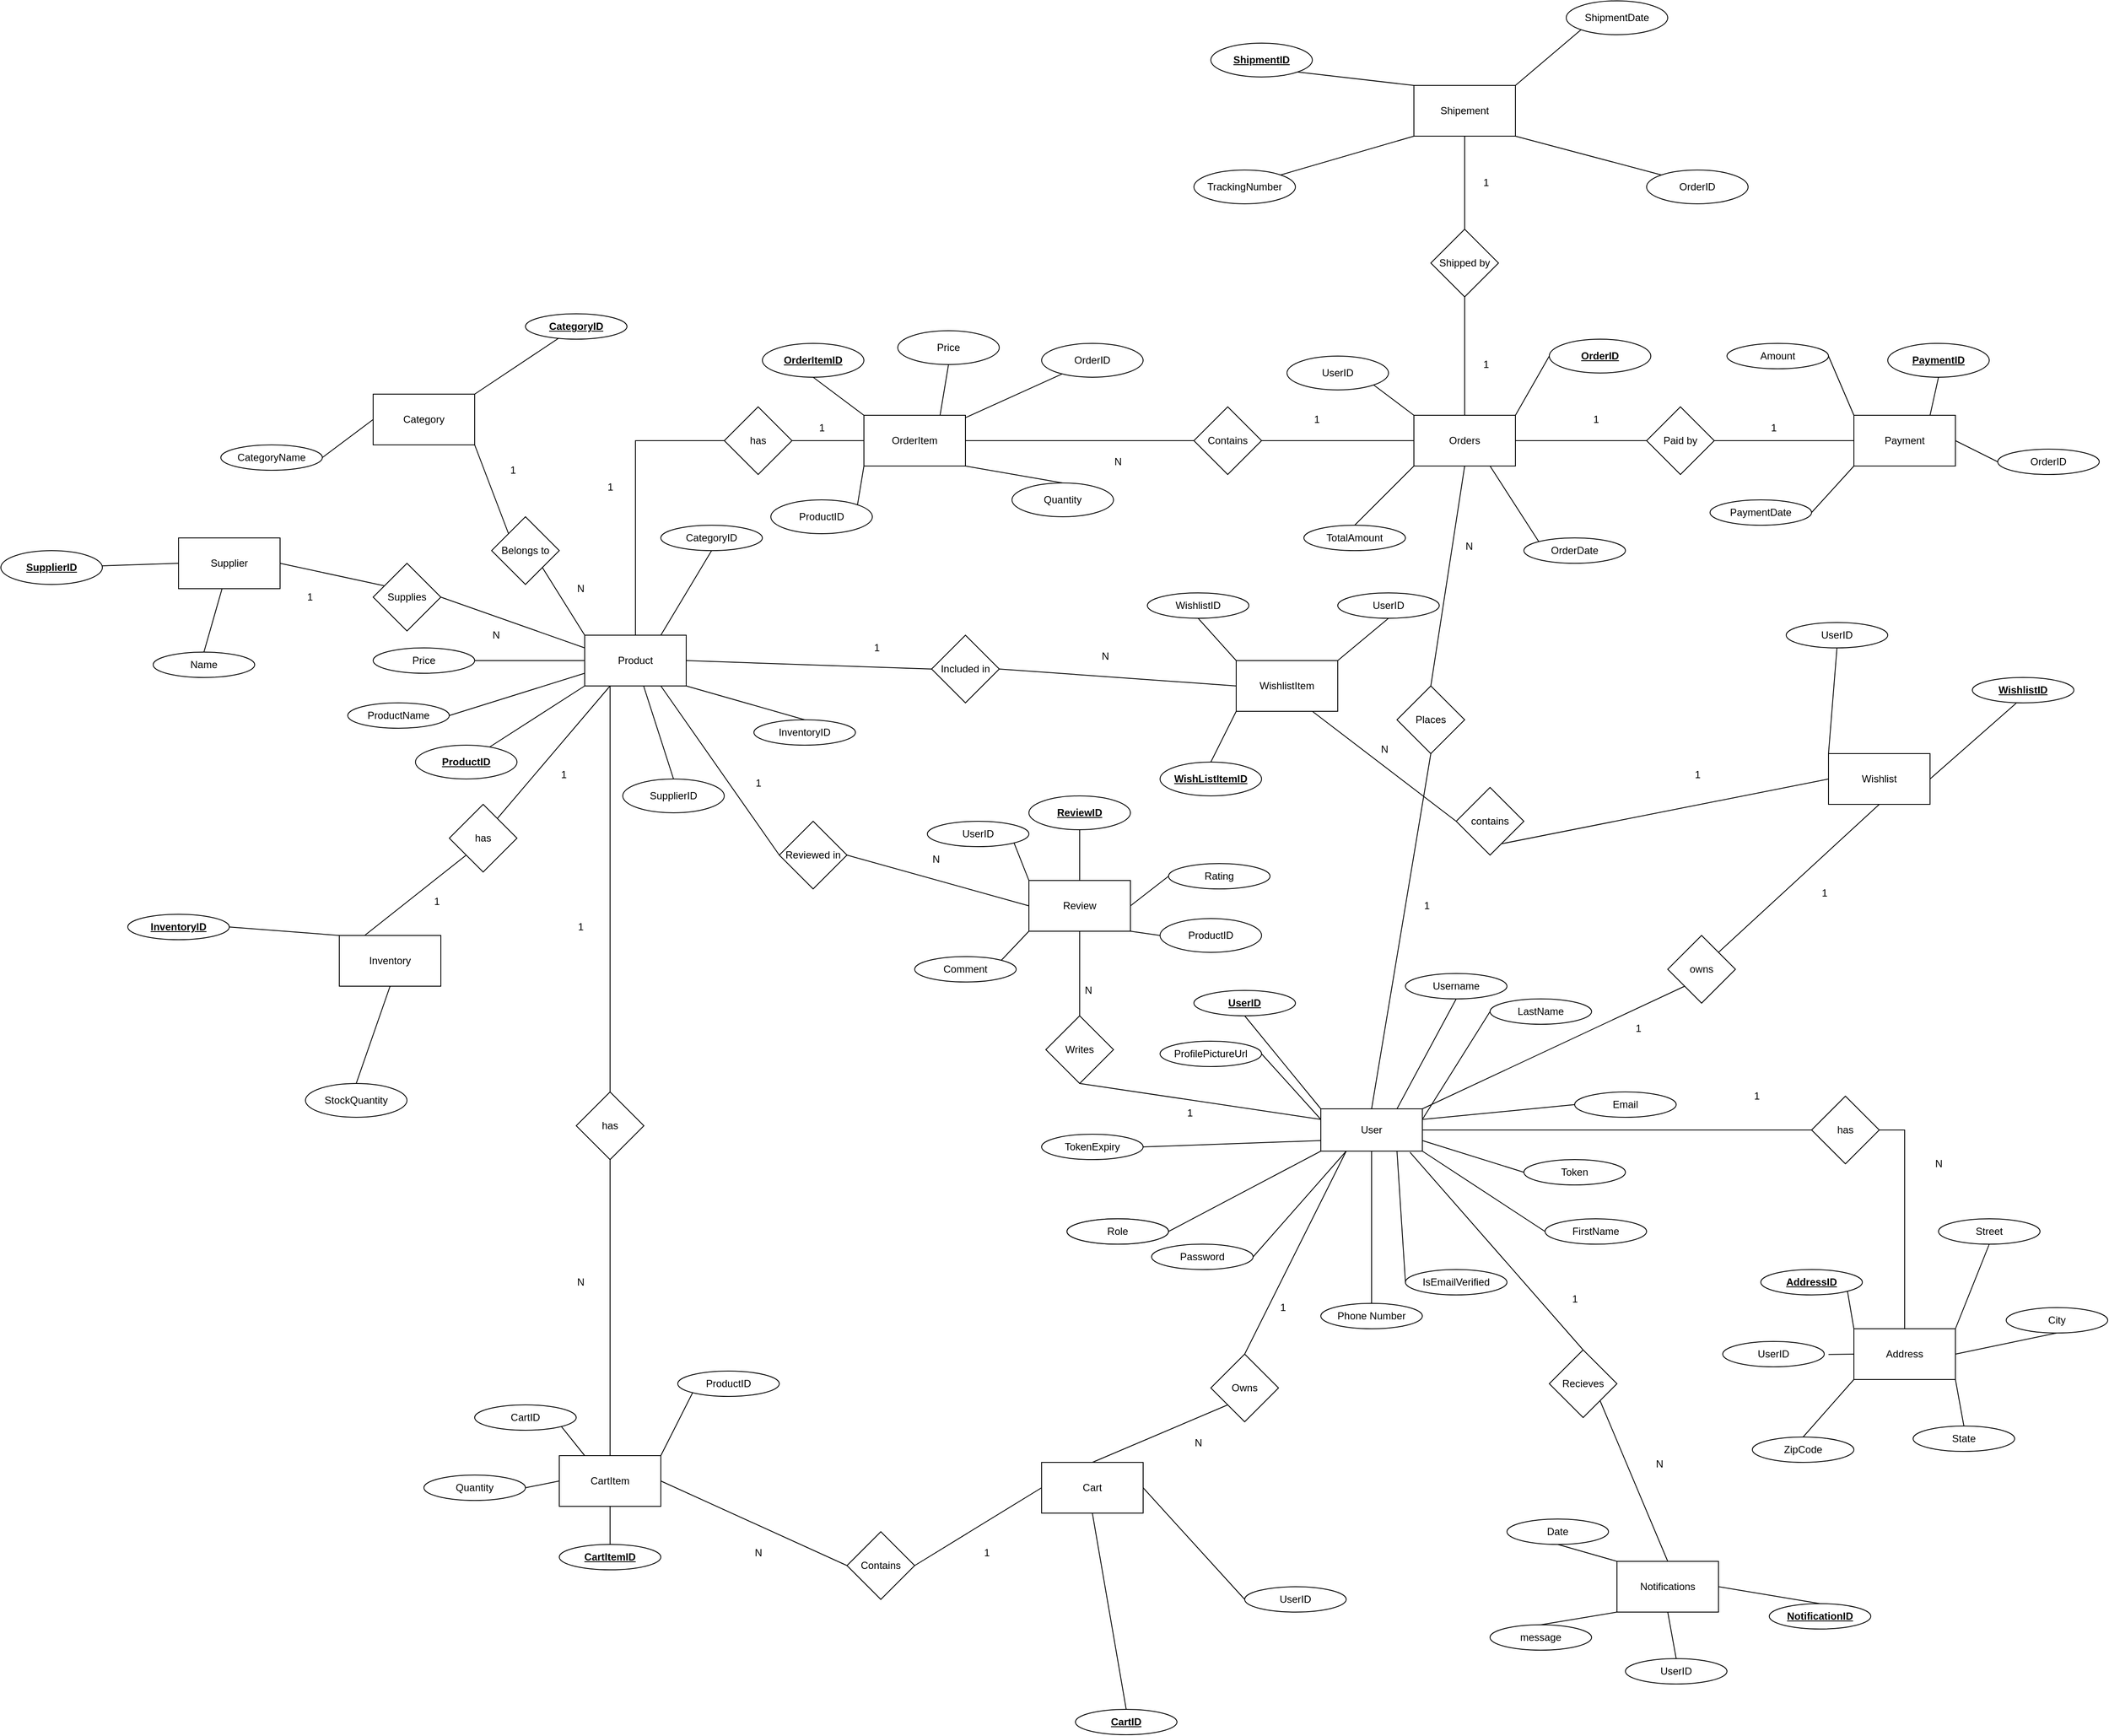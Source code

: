 <mxfile version="24.7.6">
  <diagram name="Page-1" id="ueFhTSfT045QlP724NDW">
    <mxGraphModel grid="1" page="1" gridSize="10" guides="1" tooltips="1" connect="1" arrows="1" fold="1" pageScale="1" pageWidth="850" pageHeight="1100" math="0" shadow="0">
      <root>
        <mxCell id="0" />
        <mxCell id="1" parent="0" />
        <mxCell id="kL7tGmFYRtekbOon5jF7-14" style="rounded=0;orthogonalLoop=1;jettySize=auto;html=1;exitX=1;exitY=0;exitDx=0;exitDy=0;entryX=0.5;entryY=1;entryDx=0;entryDy=0;endArrow=none;endFill=0;" edge="1" parent="1" source="s-7C3alnSeoSzACvi8qJ-190" target="kL7tGmFYRtekbOon5jF7-1">
          <mxGeometry relative="1" as="geometry" />
        </mxCell>
        <mxCell id="kL7tGmFYRtekbOon5jF7-15" style="rounded=0;orthogonalLoop=1;jettySize=auto;html=1;exitX=0.5;exitY=0;exitDx=0;exitDy=0;endArrow=none;endFill=0;" edge="1" parent="1" source="s-7C3alnSeoSzACvi8qJ-109" target="kL7tGmFYRtekbOon5jF7-8">
          <mxGeometry relative="1" as="geometry" />
        </mxCell>
        <mxCell id="kL7tGmFYRtekbOon5jF7-17" style="edgeStyle=orthogonalEdgeStyle;rounded=0;orthogonalLoop=1;jettySize=auto;html=1;exitX=1;exitY=0.5;exitDx=0;exitDy=0;endArrow=none;endFill=0;" edge="1" parent="1" source="s-7C3alnSeoSzACvi8qJ-187" target="kL7tGmFYRtekbOon5jF7-4">
          <mxGeometry relative="1" as="geometry" />
        </mxCell>
        <mxCell id="kL7tGmFYRtekbOon5jF7-19" style="rounded=0;orthogonalLoop=1;jettySize=auto;html=1;exitX=0.5;exitY=0;exitDx=0;exitDy=0;entryX=0.5;entryY=1;entryDx=0;entryDy=0;endArrow=none;endFill=0;" edge="1" parent="1" source="634n50XaCfVM70tC2YM0-1" target="iBV01ZASUmmkMeYfeegj-22">
          <mxGeometry relative="1" as="geometry" />
        </mxCell>
        <mxCell id="s-7C3alnSeoSzACvi8qJ-14" style="rounded=0;orthogonalLoop=1;jettySize=auto;html=1;exitX=1;exitY=1;exitDx=0;exitDy=0;entryX=0.5;entryY=0;entryDx=0;entryDy=0;endArrow=none;endFill=0;" edge="1" parent="1" source="s-7C3alnSeoSzACvi8qJ-186" target="kL7tGmFYRtekbOon5jF7-3">
          <mxGeometry relative="1" as="geometry" />
        </mxCell>
        <mxCell id="s-7C3alnSeoSzACvi8qJ-16" style="rounded=0;orthogonalLoop=1;jettySize=auto;html=1;exitX=1;exitY=0.25;exitDx=0;exitDy=0;entryX=0;entryY=0.5;entryDx=0;entryDy=0;endArrow=none;endFill=0;" edge="1" parent="1" source="iBV01ZASUmmkMeYfeegj-1" target="s-7C3alnSeoSzACvi8qJ-15">
          <mxGeometry relative="1" as="geometry" />
        </mxCell>
        <mxCell id="iBV01ZASUmmkMeYfeegj-1" value="User" style="rounded=0;whiteSpace=wrap;html=1;" vertex="1" parent="1">
          <mxGeometry x="-1780" y="470" width="120" height="50" as="geometry" />
        </mxCell>
        <mxCell id="kL7tGmFYRtekbOon5jF7-21" style="rounded=0;orthogonalLoop=1;jettySize=auto;html=1;exitX=0.5;exitY=0;exitDx=0;exitDy=0;entryX=0.5;entryY=1;entryDx=0;entryDy=0;endArrow=none;endFill=0;" edge="1" parent="1" source="iBV01ZASUmmkMeYfeegj-22" target="iBV01ZASUmmkMeYfeegj-36">
          <mxGeometry relative="1" as="geometry" />
        </mxCell>
        <mxCell id="s-7C3alnSeoSzACvi8qJ-120" style="edgeStyle=none;rounded=0;orthogonalLoop=1;jettySize=auto;html=1;exitX=1;exitY=0;exitDx=0;exitDy=0;entryX=0;entryY=0.5;entryDx=0;entryDy=0;endArrow=none;endFill=0;" edge="1" parent="1" source="iBV01ZASUmmkMeYfeegj-22" target="s-7C3alnSeoSzACvi8qJ-114">
          <mxGeometry relative="1" as="geometry" />
        </mxCell>
        <mxCell id="s-7C3alnSeoSzACvi8qJ-165" style="edgeStyle=none;rounded=0;orthogonalLoop=1;jettySize=auto;html=1;exitX=1;exitY=0.5;exitDx=0;exitDy=0;entryX=0;entryY=0.5;entryDx=0;entryDy=0;endArrow=none;endFill=0;" edge="1" parent="1" source="iBV01ZASUmmkMeYfeegj-22" target="s-7C3alnSeoSzACvi8qJ-164">
          <mxGeometry relative="1" as="geometry" />
        </mxCell>
        <mxCell id="iBV01ZASUmmkMeYfeegj-22" value="Orders" style="rounded=0;whiteSpace=wrap;html=1;" vertex="1" parent="1">
          <mxGeometry x="-1670" y="-350" width="120" height="60" as="geometry" />
        </mxCell>
        <mxCell id="s-7C3alnSeoSzACvi8qJ-143" style="edgeStyle=none;rounded=0;orthogonalLoop=1;jettySize=auto;html=1;exitX=1;exitY=0;exitDx=0;exitDy=0;entryX=0;entryY=1;entryDx=0;entryDy=0;endArrow=none;endFill=0;" edge="1" parent="1" source="iBV01ZASUmmkMeYfeegj-36" target="s-7C3alnSeoSzACvi8qJ-139">
          <mxGeometry relative="1" as="geometry" />
        </mxCell>
        <mxCell id="s-7C3alnSeoSzACvi8qJ-144" style="rounded=0;orthogonalLoop=1;jettySize=auto;html=1;exitX=1;exitY=1;exitDx=0;exitDy=0;entryX=0;entryY=0;entryDx=0;entryDy=0;endArrow=none;endFill=0;" edge="1" parent="1" source="iBV01ZASUmmkMeYfeegj-36" target="s-7C3alnSeoSzACvi8qJ-140">
          <mxGeometry relative="1" as="geometry" />
        </mxCell>
        <mxCell id="iBV01ZASUmmkMeYfeegj-36" value="Shipement" style="rounded=0;whiteSpace=wrap;html=1;" vertex="1" parent="1">
          <mxGeometry x="-1670" y="-740" width="120" height="60" as="geometry" />
        </mxCell>
        <mxCell id="iBV01ZASUmmkMeYfeegj-51" value="Payment" style="rounded=0;whiteSpace=wrap;html=1;" vertex="1" parent="1">
          <mxGeometry x="-1150" y="-350" width="120" height="60" as="geometry" />
        </mxCell>
        <mxCell id="kL7tGmFYRtekbOon5jF7-25" style="rounded=0;orthogonalLoop=1;jettySize=auto;html=1;exitX=1;exitY=0.5;exitDx=0;exitDy=0;entryX=0;entryY=0.5;entryDx=0;entryDy=0;endArrow=none;endFill=0;" edge="1" parent="1" source="s-7C3alnSeoSzACvi8qJ-182" target="kL7tGmFYRtekbOon5jF7-9">
          <mxGeometry relative="1" as="geometry" />
        </mxCell>
        <mxCell id="kL7tGmFYRtekbOon5jF7-28" style="rounded=0;orthogonalLoop=1;jettySize=auto;html=1;exitX=0;exitY=1;exitDx=0;exitDy=0;entryX=0.25;entryY=0;entryDx=0;entryDy=0;endArrow=none;endFill=0;" edge="1" parent="1" source="634n50XaCfVM70tC2YM0-10" target="kL7tGmFYRtekbOon5jF7-5">
          <mxGeometry relative="1" as="geometry" />
        </mxCell>
        <mxCell id="kL7tGmFYRtekbOon5jF7-30" style="edgeStyle=orthogonalEdgeStyle;rounded=0;orthogonalLoop=1;jettySize=auto;html=1;exitX=1;exitY=0.5;exitDx=0;exitDy=0;entryX=0;entryY=0.5;entryDx=0;entryDy=0;endArrow=none;endFill=0;" edge="1" parent="1" source="s-7C3alnSeoSzACvi8qJ-123" target="kL7tGmFYRtekbOon5jF7-6">
          <mxGeometry relative="1" as="geometry" />
        </mxCell>
        <mxCell id="s-7C3alnSeoSzACvi8qJ-61" style="rounded=0;orthogonalLoop=1;jettySize=auto;html=1;exitX=0;exitY=1;exitDx=0;exitDy=0;endArrow=none;endFill=0;" edge="1" parent="1" source="iBV01ZASUmmkMeYfeegj-69" target="s-7C3alnSeoSzACvi8qJ-60">
          <mxGeometry relative="1" as="geometry" />
        </mxCell>
        <mxCell id="s-7C3alnSeoSzACvi8qJ-64" style="rounded=0;orthogonalLoop=1;jettySize=auto;html=1;exitX=0;exitY=0.75;exitDx=0;exitDy=0;entryX=1;entryY=0.5;entryDx=0;entryDy=0;endArrow=none;endFill=0;" edge="1" parent="1" source="iBV01ZASUmmkMeYfeegj-69" target="s-7C3alnSeoSzACvi8qJ-63">
          <mxGeometry relative="1" as="geometry" />
        </mxCell>
        <mxCell id="s-7C3alnSeoSzACvi8qJ-69" style="rounded=0;orthogonalLoop=1;jettySize=auto;html=1;exitX=0.75;exitY=0;exitDx=0;exitDy=0;entryX=0.5;entryY=1;entryDx=0;entryDy=0;endArrow=none;endFill=0;" edge="1" parent="1" source="iBV01ZASUmmkMeYfeegj-69" target="s-7C3alnSeoSzACvi8qJ-68">
          <mxGeometry relative="1" as="geometry" />
        </mxCell>
        <mxCell id="s-7C3alnSeoSzACvi8qJ-70" style="rounded=0;orthogonalLoop=1;jettySize=auto;html=1;exitX=1;exitY=1;exitDx=0;exitDy=0;entryX=0.5;entryY=0;entryDx=0;entryDy=0;endArrow=none;endFill=0;" edge="1" parent="1" source="iBV01ZASUmmkMeYfeegj-69" target="s-7C3alnSeoSzACvi8qJ-66">
          <mxGeometry relative="1" as="geometry" />
        </mxCell>
        <mxCell id="s-7C3alnSeoSzACvi8qJ-85" style="rounded=0;orthogonalLoop=1;jettySize=auto;html=1;exitX=0;exitY=0;exitDx=0;exitDy=0;entryX=1;entryY=1;entryDx=0;entryDy=0;endArrow=none;endFill=0;" edge="1" parent="1" source="iBV01ZASUmmkMeYfeegj-69" target="s-7C3alnSeoSzACvi8qJ-84">
          <mxGeometry relative="1" as="geometry" />
        </mxCell>
        <mxCell id="s-7C3alnSeoSzACvi8qJ-91" style="rounded=0;orthogonalLoop=1;jettySize=auto;html=1;exitX=0.75;exitY=1;exitDx=0;exitDy=0;entryX=0;entryY=0.5;entryDx=0;entryDy=0;endArrow=none;endFill=0;" edge="1" parent="1" source="iBV01ZASUmmkMeYfeegj-69" target="s-7C3alnSeoSzACvi8qJ-90">
          <mxGeometry relative="1" as="geometry" />
        </mxCell>
        <mxCell id="iBV01ZASUmmkMeYfeegj-69" value="Product" style="rounded=0;whiteSpace=wrap;html=1;" vertex="1" parent="1">
          <mxGeometry x="-2650" y="-90" width="120" height="60" as="geometry" />
        </mxCell>
        <mxCell id="s-7C3alnSeoSzACvi8qJ-83" style="rounded=0;orthogonalLoop=1;jettySize=auto;html=1;exitX=1;exitY=0;exitDx=0;exitDy=0;endArrow=none;endFill=0;" edge="1" parent="1" source="iBV01ZASUmmkMeYfeegj-92" target="s-7C3alnSeoSzACvi8qJ-80">
          <mxGeometry relative="1" as="geometry" />
        </mxCell>
        <mxCell id="iBV01ZASUmmkMeYfeegj-92" value="Category" style="rounded=0;whiteSpace=wrap;html=1;" vertex="1" parent="1">
          <mxGeometry x="-2900" y="-375" width="120" height="60" as="geometry" />
        </mxCell>
        <mxCell id="s-7C3alnSeoSzACvi8qJ-36" style="rounded=0;orthogonalLoop=1;jettySize=auto;html=1;exitX=0.5;exitY=0;exitDx=0;exitDy=0;entryX=0;entryY=1;entryDx=0;entryDy=0;endArrow=none;endFill=0;" edge="1" parent="1" source="iBV01ZASUmmkMeYfeegj-101" target="s-7C3alnSeoSzACvi8qJ-34">
          <mxGeometry relative="1" as="geometry" />
        </mxCell>
        <mxCell id="s-7C3alnSeoSzACvi8qJ-43" style="rounded=0;orthogonalLoop=1;jettySize=auto;html=1;exitX=0.5;exitY=1;exitDx=0;exitDy=0;entryX=0.5;entryY=0;entryDx=0;entryDy=0;endArrow=none;endFill=0;" edge="1" parent="1" source="iBV01ZASUmmkMeYfeegj-101" target="s-7C3alnSeoSzACvi8qJ-41">
          <mxGeometry relative="1" as="geometry" />
        </mxCell>
        <mxCell id="s-7C3alnSeoSzACvi8qJ-44" style="rounded=0;orthogonalLoop=1;jettySize=auto;html=1;exitX=1;exitY=0.5;exitDx=0;exitDy=0;entryX=0;entryY=0.5;entryDx=0;entryDy=0;endArrow=none;endFill=0;" edge="1" parent="1" source="iBV01ZASUmmkMeYfeegj-101" target="s-7C3alnSeoSzACvi8qJ-42">
          <mxGeometry relative="1" as="geometry" />
        </mxCell>
        <mxCell id="iBV01ZASUmmkMeYfeegj-101" value="Cart" style="rounded=0;whiteSpace=wrap;html=1;" vertex="1" parent="1">
          <mxGeometry x="-2110" y="888" width="120" height="60" as="geometry" />
        </mxCell>
        <mxCell id="kL7tGmFYRtekbOon5jF7-24" style="rounded=0;orthogonalLoop=1;jettySize=auto;html=1;exitX=0;exitY=0.5;exitDx=0;exitDy=0;entryX=0.75;entryY=1;entryDx=0;entryDy=0;endArrow=none;endFill=0;" edge="1" parent="1" source="s-7C3alnSeoSzACvi8qJ-184" target="kL7tGmFYRtekbOon5jF7-9">
          <mxGeometry relative="1" as="geometry" />
        </mxCell>
        <mxCell id="s-7C3alnSeoSzACvi8qJ-173" style="rounded=0;orthogonalLoop=1;jettySize=auto;html=1;exitX=0;exitY=0;exitDx=0;exitDy=0;entryX=0.5;entryY=1;entryDx=0;entryDy=0;endArrow=none;endFill=0;" edge="1" parent="1" source="kL7tGmFYRtekbOon5jF7-1" target="s-7C3alnSeoSzACvi8qJ-172">
          <mxGeometry relative="1" as="geometry" />
        </mxCell>
        <mxCell id="kL7tGmFYRtekbOon5jF7-1" value="Wishlist" style="rounded=0;whiteSpace=wrap;html=1;" vertex="1" parent="1">
          <mxGeometry x="-1180" y="50" width="120" height="60" as="geometry" />
        </mxCell>
        <mxCell id="s-7C3alnSeoSzACvi8qJ-209" style="edgeStyle=none;rounded=0;orthogonalLoop=1;jettySize=auto;html=1;exitX=0;exitY=0;exitDx=0;exitDy=0;entryX=0.5;entryY=1;entryDx=0;entryDy=0;endArrow=none;endFill=0;" edge="1" parent="1" source="kL7tGmFYRtekbOon5jF7-3" target="s-7C3alnSeoSzACvi8qJ-208">
          <mxGeometry relative="1" as="geometry" />
        </mxCell>
        <mxCell id="s-7C3alnSeoSzACvi8qJ-210" style="edgeStyle=none;rounded=0;orthogonalLoop=1;jettySize=auto;html=1;exitX=0;exitY=1;exitDx=0;exitDy=0;entryX=0.5;entryY=0;entryDx=0;entryDy=0;endArrow=none;endFill=0;" edge="1" parent="1" source="kL7tGmFYRtekbOon5jF7-3" target="s-7C3alnSeoSzACvi8qJ-207">
          <mxGeometry relative="1" as="geometry" />
        </mxCell>
        <mxCell id="s-7C3alnSeoSzACvi8qJ-211" style="edgeStyle=none;rounded=0;orthogonalLoop=1;jettySize=auto;html=1;exitX=0.5;exitY=1;exitDx=0;exitDy=0;entryX=0.5;entryY=0;entryDx=0;entryDy=0;endArrow=none;endFill=0;" edge="1" parent="1" source="kL7tGmFYRtekbOon5jF7-3" target="s-7C3alnSeoSzACvi8qJ-206">
          <mxGeometry relative="1" as="geometry" />
        </mxCell>
        <mxCell id="s-7C3alnSeoSzACvi8qJ-212" style="edgeStyle=none;rounded=0;orthogonalLoop=1;jettySize=auto;html=1;exitX=1;exitY=0.5;exitDx=0;exitDy=0;entryX=0.5;entryY=0;entryDx=0;entryDy=0;endArrow=none;endFill=0;" edge="1" parent="1" source="kL7tGmFYRtekbOon5jF7-3" target="s-7C3alnSeoSzACvi8qJ-205">
          <mxGeometry relative="1" as="geometry" />
        </mxCell>
        <mxCell id="kL7tGmFYRtekbOon5jF7-3" value="Notifications" style="rounded=0;whiteSpace=wrap;html=1;" vertex="1" parent="1">
          <mxGeometry x="-1430" y="1005" width="120" height="60" as="geometry" />
        </mxCell>
        <mxCell id="s-7C3alnSeoSzACvi8qJ-200" style="edgeStyle=none;rounded=0;orthogonalLoop=1;jettySize=auto;html=1;exitX=1;exitY=0;exitDx=0;exitDy=0;entryX=0.5;entryY=1;entryDx=0;entryDy=0;endArrow=none;endFill=0;" edge="1" parent="1" source="kL7tGmFYRtekbOon5jF7-4" target="s-7C3alnSeoSzACvi8qJ-195">
          <mxGeometry relative="1" as="geometry" />
        </mxCell>
        <mxCell id="s-7C3alnSeoSzACvi8qJ-201" style="edgeStyle=none;rounded=0;orthogonalLoop=1;jettySize=auto;html=1;exitX=1;exitY=0.5;exitDx=0;exitDy=0;entryX=0.5;entryY=1;entryDx=0;entryDy=0;endArrow=none;endFill=0;" edge="1" parent="1" source="kL7tGmFYRtekbOon5jF7-4" target="s-7C3alnSeoSzACvi8qJ-192">
          <mxGeometry relative="1" as="geometry" />
        </mxCell>
        <mxCell id="s-7C3alnSeoSzACvi8qJ-202" style="edgeStyle=none;rounded=0;orthogonalLoop=1;jettySize=auto;html=1;exitX=1;exitY=1;exitDx=0;exitDy=0;entryX=0.5;entryY=0;entryDx=0;entryDy=0;endArrow=none;endFill=0;" edge="1" parent="1" source="kL7tGmFYRtekbOon5jF7-4" target="s-7C3alnSeoSzACvi8qJ-193">
          <mxGeometry relative="1" as="geometry" />
        </mxCell>
        <mxCell id="s-7C3alnSeoSzACvi8qJ-203" style="edgeStyle=none;rounded=0;orthogonalLoop=1;jettySize=auto;html=1;exitX=0;exitY=0.5;exitDx=0;exitDy=0;endArrow=none;endFill=0;" edge="1" parent="1" source="kL7tGmFYRtekbOon5jF7-4">
          <mxGeometry relative="1" as="geometry">
            <mxPoint x="-1180" y="760.391" as="targetPoint" />
          </mxGeometry>
        </mxCell>
        <mxCell id="s-7C3alnSeoSzACvi8qJ-204" style="edgeStyle=none;rounded=0;orthogonalLoop=1;jettySize=auto;html=1;exitX=0;exitY=1;exitDx=0;exitDy=0;entryX=0.5;entryY=0;entryDx=0;entryDy=0;endArrow=none;endFill=0;" edge="1" parent="1" source="kL7tGmFYRtekbOon5jF7-4" target="s-7C3alnSeoSzACvi8qJ-194">
          <mxGeometry relative="1" as="geometry" />
        </mxCell>
        <mxCell id="kL7tGmFYRtekbOon5jF7-4" value="Address" style="rounded=0;whiteSpace=wrap;html=1;" vertex="1" parent="1">
          <mxGeometry x="-1150" y="730" width="120" height="60" as="geometry" />
        </mxCell>
        <mxCell id="kL7tGmFYRtekbOon5jF7-5" value="&lt;br&gt;Inventory&lt;div&gt;&lt;br&gt;&lt;/div&gt;" style="rounded=0;whiteSpace=wrap;html=1;" vertex="1" parent="1">
          <mxGeometry x="-2940" y="265" width="120" height="60" as="geometry" />
        </mxCell>
        <mxCell id="s-7C3alnSeoSzACvi8qJ-131" style="rounded=0;orthogonalLoop=1;jettySize=auto;html=1;exitX=0;exitY=0;exitDx=0;exitDy=0;entryX=0.5;entryY=1;entryDx=0;entryDy=0;endArrow=none;endFill=0;" edge="1" parent="1" source="kL7tGmFYRtekbOon5jF7-6" target="s-7C3alnSeoSzACvi8qJ-126">
          <mxGeometry relative="1" as="geometry" />
        </mxCell>
        <mxCell id="s-7C3alnSeoSzACvi8qJ-132" style="edgeStyle=none;rounded=0;orthogonalLoop=1;jettySize=auto;html=1;exitX=0.75;exitY=0;exitDx=0;exitDy=0;entryX=0.5;entryY=1;entryDx=0;entryDy=0;endArrow=none;endFill=0;" edge="1" parent="1" source="kL7tGmFYRtekbOon5jF7-6" target="s-7C3alnSeoSzACvi8qJ-127">
          <mxGeometry relative="1" as="geometry" />
        </mxCell>
        <mxCell id="s-7C3alnSeoSzACvi8qJ-133" value="" style="edgeStyle=none;rounded=0;orthogonalLoop=1;jettySize=auto;html=1;endArrow=none;endFill=0;" edge="1" parent="1" source="kL7tGmFYRtekbOon5jF7-6" target="s-7C3alnSeoSzACvi8qJ-128">
          <mxGeometry relative="1" as="geometry" />
        </mxCell>
        <mxCell id="s-7C3alnSeoSzACvi8qJ-134" style="edgeStyle=none;rounded=0;orthogonalLoop=1;jettySize=auto;html=1;exitX=1;exitY=1;exitDx=0;exitDy=0;entryX=0.5;entryY=0;entryDx=0;entryDy=0;endArrow=none;endFill=0;" edge="1" parent="1" source="kL7tGmFYRtekbOon5jF7-6" target="s-7C3alnSeoSzACvi8qJ-129">
          <mxGeometry relative="1" as="geometry" />
        </mxCell>
        <mxCell id="s-7C3alnSeoSzACvi8qJ-147" style="rounded=0;orthogonalLoop=1;jettySize=auto;html=1;exitX=1;exitY=0.5;exitDx=0;exitDy=0;entryX=0;entryY=0.5;entryDx=0;entryDy=0;endArrow=none;endFill=0;" edge="1" parent="1" source="kL7tGmFYRtekbOon5jF7-6" target="s-7C3alnSeoSzACvi8qJ-145">
          <mxGeometry relative="1" as="geometry" />
        </mxCell>
        <mxCell id="kL7tGmFYRtekbOon5jF7-6" value="&lt;div&gt;OrderItem&lt;/div&gt;" style="rounded=0;whiteSpace=wrap;html=1;" vertex="1" parent="1">
          <mxGeometry x="-2320" y="-350" width="120" height="60" as="geometry" />
        </mxCell>
        <mxCell id="kL7tGmFYRtekbOon5jF7-7" value="&lt;div&gt;CartItem&lt;/div&gt;" style="rounded=0;whiteSpace=wrap;html=1;" vertex="1" parent="1">
          <mxGeometry x="-2680" y="880" width="120" height="60" as="geometry" />
        </mxCell>
        <mxCell id="kL7tGmFYRtekbOon5jF7-8" value="Review" style="rounded=0;whiteSpace=wrap;html=1;" vertex="1" parent="1">
          <mxGeometry x="-2125" y="200" width="120" height="60" as="geometry" />
        </mxCell>
        <mxCell id="s-7C3alnSeoSzACvi8qJ-179" style="edgeStyle=none;rounded=0;orthogonalLoop=1;jettySize=auto;html=1;exitX=0;exitY=0;exitDx=0;exitDy=0;entryX=0.5;entryY=1;entryDx=0;entryDy=0;endArrow=none;endFill=0;" edge="1" parent="1" source="kL7tGmFYRtekbOon5jF7-9" target="s-7C3alnSeoSzACvi8qJ-175">
          <mxGeometry relative="1" as="geometry" />
        </mxCell>
        <mxCell id="s-7C3alnSeoSzACvi8qJ-180" style="edgeStyle=none;rounded=0;orthogonalLoop=1;jettySize=auto;html=1;exitX=1;exitY=0;exitDx=0;exitDy=0;entryX=0.5;entryY=1;entryDx=0;entryDy=0;endArrow=none;endFill=0;" edge="1" parent="1" source="kL7tGmFYRtekbOon5jF7-9" target="s-7C3alnSeoSzACvi8qJ-176">
          <mxGeometry relative="1" as="geometry" />
        </mxCell>
        <mxCell id="s-7C3alnSeoSzACvi8qJ-181" style="edgeStyle=none;rounded=0;orthogonalLoop=1;jettySize=auto;html=1;exitX=0;exitY=1;exitDx=0;exitDy=0;entryX=0.5;entryY=0;entryDx=0;entryDy=0;endArrow=none;endFill=0;" edge="1" parent="1" source="kL7tGmFYRtekbOon5jF7-9" target="s-7C3alnSeoSzACvi8qJ-178">
          <mxGeometry relative="1" as="geometry" />
        </mxCell>
        <mxCell id="kL7tGmFYRtekbOon5jF7-9" value="WishlistItem" style="rounded=0;whiteSpace=wrap;html=1;" vertex="1" parent="1">
          <mxGeometry x="-1880" y="-60" width="120" height="60" as="geometry" />
        </mxCell>
        <mxCell id="s-7C3alnSeoSzACvi8qJ-7" style="rounded=0;orthogonalLoop=1;jettySize=auto;html=1;exitX=0.5;exitY=1;exitDx=0;exitDy=0;entryX=0;entryY=0;entryDx=0;entryDy=0;endArrow=none;endFill=0;" edge="1" parent="1" source="s-7C3alnSeoSzACvi8qJ-6" target="iBV01ZASUmmkMeYfeegj-1">
          <mxGeometry relative="1" as="geometry" />
        </mxCell>
        <mxCell id="s-7C3alnSeoSzACvi8qJ-6" value="&lt;u&gt;&lt;b&gt;UserID&lt;/b&gt;&lt;/u&gt;" style="ellipse;whiteSpace=wrap;html=1;" vertex="1" parent="1">
          <mxGeometry x="-1930" y="330" width="120" height="30" as="geometry" />
        </mxCell>
        <mxCell id="s-7C3alnSeoSzACvi8qJ-9" style="rounded=0;orthogonalLoop=1;jettySize=auto;html=1;exitX=0.5;exitY=1;exitDx=0;exitDy=0;entryX=0.75;entryY=0;entryDx=0;entryDy=0;endArrow=none;endFill=0;" edge="1" parent="1" source="s-7C3alnSeoSzACvi8qJ-8" target="iBV01ZASUmmkMeYfeegj-1">
          <mxGeometry relative="1" as="geometry" />
        </mxCell>
        <mxCell id="s-7C3alnSeoSzACvi8qJ-8" value="Username" style="ellipse;whiteSpace=wrap;html=1;" vertex="1" parent="1">
          <mxGeometry x="-1680" y="310" width="120" height="30" as="geometry" />
        </mxCell>
        <mxCell id="s-7C3alnSeoSzACvi8qJ-11" style="rounded=0;orthogonalLoop=1;jettySize=auto;html=1;exitX=1;exitY=0.5;exitDx=0;exitDy=0;entryX=0.25;entryY=1;entryDx=0;entryDy=0;endArrow=none;endFill=0;" edge="1" parent="1" source="s-7C3alnSeoSzACvi8qJ-10" target="iBV01ZASUmmkMeYfeegj-1">
          <mxGeometry relative="1" as="geometry" />
        </mxCell>
        <mxCell id="s-7C3alnSeoSzACvi8qJ-10" value="Password" style="ellipse;whiteSpace=wrap;html=1;" vertex="1" parent="1">
          <mxGeometry x="-1980" y="630" width="120" height="30" as="geometry" />
        </mxCell>
        <mxCell id="s-7C3alnSeoSzACvi8qJ-13" style="rounded=0;orthogonalLoop=1;jettySize=auto;html=1;exitX=0.5;exitY=0;exitDx=0;exitDy=0;entryX=0.5;entryY=1;entryDx=0;entryDy=0;endArrow=none;endFill=0;" edge="1" parent="1" source="s-7C3alnSeoSzACvi8qJ-12" target="iBV01ZASUmmkMeYfeegj-1">
          <mxGeometry relative="1" as="geometry" />
        </mxCell>
        <mxCell id="s-7C3alnSeoSzACvi8qJ-12" value="Phone Number" style="ellipse;whiteSpace=wrap;html=1;" vertex="1" parent="1">
          <mxGeometry x="-1780" y="700" width="120" height="30" as="geometry" />
        </mxCell>
        <mxCell id="s-7C3alnSeoSzACvi8qJ-15" value="Email" style="ellipse;whiteSpace=wrap;html=1;" vertex="1" parent="1">
          <mxGeometry x="-1480" y="450" width="120" height="30" as="geometry" />
        </mxCell>
        <mxCell id="s-7C3alnSeoSzACvi8qJ-19" style="rounded=0;orthogonalLoop=1;jettySize=auto;html=1;exitX=0;exitY=0.5;exitDx=0;exitDy=0;entryX=1;entryY=0.25;entryDx=0;entryDy=0;endArrow=none;endFill=0;" edge="1" parent="1" source="s-7C3alnSeoSzACvi8qJ-17" target="iBV01ZASUmmkMeYfeegj-1">
          <mxGeometry relative="1" as="geometry" />
        </mxCell>
        <mxCell id="s-7C3alnSeoSzACvi8qJ-17" value="LastName" style="ellipse;whiteSpace=wrap;html=1;" vertex="1" parent="1">
          <mxGeometry x="-1580" y="340" width="120" height="30" as="geometry" />
        </mxCell>
        <mxCell id="s-7C3alnSeoSzACvi8qJ-18" value="FirstName" style="ellipse;whiteSpace=wrap;html=1;" vertex="1" parent="1">
          <mxGeometry x="-1515" y="600" width="120" height="30" as="geometry" />
        </mxCell>
        <mxCell id="s-7C3alnSeoSzACvi8qJ-21" style="rounded=0;orthogonalLoop=1;jettySize=auto;html=1;exitX=1;exitY=0.5;exitDx=0;exitDy=0;entryX=0;entryY=1;entryDx=0;entryDy=0;endArrow=none;endFill=0;" edge="1" parent="1" source="s-7C3alnSeoSzACvi8qJ-20" target="iBV01ZASUmmkMeYfeegj-1">
          <mxGeometry relative="1" as="geometry" />
        </mxCell>
        <mxCell id="s-7C3alnSeoSzACvi8qJ-20" value="Role" style="ellipse;whiteSpace=wrap;html=1;" vertex="1" parent="1">
          <mxGeometry x="-2080" y="600" width="120" height="30" as="geometry" />
        </mxCell>
        <mxCell id="s-7C3alnSeoSzACvi8qJ-23" style="rounded=0;orthogonalLoop=1;jettySize=auto;html=1;exitX=1;exitY=0.5;exitDx=0;exitDy=0;entryX=0;entryY=0.25;entryDx=0;entryDy=0;endArrow=none;endFill=0;" edge="1" parent="1" source="s-7C3alnSeoSzACvi8qJ-22" target="iBV01ZASUmmkMeYfeegj-1">
          <mxGeometry relative="1" as="geometry" />
        </mxCell>
        <mxCell id="s-7C3alnSeoSzACvi8qJ-22" value="ProfilePictureUrl" style="ellipse;whiteSpace=wrap;html=1;" vertex="1" parent="1">
          <mxGeometry x="-1970" y="390" width="120" height="30" as="geometry" />
        </mxCell>
        <mxCell id="s-7C3alnSeoSzACvi8qJ-25" style="rounded=0;orthogonalLoop=1;jettySize=auto;html=1;exitX=0;exitY=0.5;exitDx=0;exitDy=0;entryX=1;entryY=1;entryDx=0;entryDy=0;endArrow=none;endFill=0;" edge="1" parent="1" source="s-7C3alnSeoSzACvi8qJ-18" target="iBV01ZASUmmkMeYfeegj-1">
          <mxGeometry relative="1" as="geometry" />
        </mxCell>
        <mxCell id="s-7C3alnSeoSzACvi8qJ-27" style="rounded=0;orthogonalLoop=1;jettySize=auto;html=1;exitX=0;exitY=0.5;exitDx=0;exitDy=0;entryX=0.75;entryY=1;entryDx=0;entryDy=0;endArrow=none;endFill=0;" edge="1" parent="1" source="s-7C3alnSeoSzACvi8qJ-26" target="iBV01ZASUmmkMeYfeegj-1">
          <mxGeometry relative="1" as="geometry" />
        </mxCell>
        <mxCell id="s-7C3alnSeoSzACvi8qJ-26" value="IsEmailVerified" style="ellipse;whiteSpace=wrap;html=1;" vertex="1" parent="1">
          <mxGeometry x="-1680" y="660" width="120" height="30" as="geometry" />
        </mxCell>
        <mxCell id="s-7C3alnSeoSzACvi8qJ-31" style="rounded=0;orthogonalLoop=1;jettySize=auto;html=1;exitX=0;exitY=0.5;exitDx=0;exitDy=0;entryX=1;entryY=0.75;entryDx=0;entryDy=0;endArrow=none;endFill=0;" edge="1" parent="1" source="s-7C3alnSeoSzACvi8qJ-28" target="iBV01ZASUmmkMeYfeegj-1">
          <mxGeometry relative="1" as="geometry" />
        </mxCell>
        <mxCell id="s-7C3alnSeoSzACvi8qJ-28" value="Token" style="ellipse;whiteSpace=wrap;html=1;" vertex="1" parent="1">
          <mxGeometry x="-1540" y="530" width="120" height="30" as="geometry" />
        </mxCell>
        <mxCell id="s-7C3alnSeoSzACvi8qJ-30" style="rounded=0;orthogonalLoop=1;jettySize=auto;html=1;exitX=1;exitY=0.5;exitDx=0;exitDy=0;entryX=0;entryY=0.75;entryDx=0;entryDy=0;endArrow=none;endFill=0;" edge="1" parent="1" source="s-7C3alnSeoSzACvi8qJ-29" target="iBV01ZASUmmkMeYfeegj-1">
          <mxGeometry relative="1" as="geometry" />
        </mxCell>
        <mxCell id="s-7C3alnSeoSzACvi8qJ-29" value="TokenExpiry" style="ellipse;whiteSpace=wrap;html=1;" vertex="1" parent="1">
          <mxGeometry x="-2110" y="500" width="120" height="30" as="geometry" />
        </mxCell>
        <mxCell id="s-7C3alnSeoSzACvi8qJ-37" style="rounded=0;orthogonalLoop=1;jettySize=auto;html=1;exitX=0.5;exitY=0;exitDx=0;exitDy=0;entryX=0.25;entryY=1;entryDx=0;entryDy=0;endArrow=none;endFill=0;" edge="1" parent="1" source="s-7C3alnSeoSzACvi8qJ-34" target="iBV01ZASUmmkMeYfeegj-1">
          <mxGeometry relative="1" as="geometry" />
        </mxCell>
        <mxCell id="s-7C3alnSeoSzACvi8qJ-34" value="Owns" style="rhombus;whiteSpace=wrap;html=1;" vertex="1" parent="1">
          <mxGeometry x="-1910" y="760" width="80" height="80" as="geometry" />
        </mxCell>
        <mxCell id="s-7C3alnSeoSzACvi8qJ-38" value="1" style="text;html=1;align=center;verticalAlign=middle;resizable=0;points=[];autosize=1;strokeColor=none;fillColor=none;" vertex="1" parent="1">
          <mxGeometry x="-1840" y="690" width="30" height="30" as="geometry" />
        </mxCell>
        <mxCell id="s-7C3alnSeoSzACvi8qJ-39" value="N" style="text;html=1;align=center;verticalAlign=middle;resizable=0;points=[];autosize=1;strokeColor=none;fillColor=none;" vertex="1" parent="1">
          <mxGeometry x="-1940" y="850" width="30" height="30" as="geometry" />
        </mxCell>
        <mxCell id="s-7C3alnSeoSzACvi8qJ-41" value="&lt;b&gt;&lt;u&gt;CartID&lt;/u&gt;&lt;/b&gt;" style="ellipse;whiteSpace=wrap;html=1;" vertex="1" parent="1">
          <mxGeometry x="-2070" y="1180" width="120" height="30" as="geometry" />
        </mxCell>
        <mxCell id="s-7C3alnSeoSzACvi8qJ-42" value="UserID" style="ellipse;whiteSpace=wrap;html=1;" vertex="1" parent="1">
          <mxGeometry x="-1870" y="1035" width="120" height="30" as="geometry" />
        </mxCell>
        <mxCell id="s-7C3alnSeoSzACvi8qJ-49" style="rounded=0;orthogonalLoop=1;jettySize=auto;html=1;exitX=0.5;exitY=0;exitDx=0;exitDy=0;entryX=0.5;entryY=1;entryDx=0;entryDy=0;endArrow=none;endFill=0;" edge="1" parent="1" source="s-7C3alnSeoSzACvi8qJ-45" target="kL7tGmFYRtekbOon5jF7-7">
          <mxGeometry relative="1" as="geometry" />
        </mxCell>
        <mxCell id="s-7C3alnSeoSzACvi8qJ-45" value="&lt;b&gt;&lt;u&gt;CartItemID&lt;/u&gt;&lt;/b&gt;" style="ellipse;whiteSpace=wrap;html=1;" vertex="1" parent="1">
          <mxGeometry x="-2680" y="985" width="120" height="30" as="geometry" />
        </mxCell>
        <mxCell id="s-7C3alnSeoSzACvi8qJ-47" style="rounded=0;orthogonalLoop=1;jettySize=auto;html=1;exitX=1;exitY=0.5;exitDx=0;exitDy=0;entryX=0;entryY=0.5;entryDx=0;entryDy=0;endArrow=none;endFill=0;" edge="1" parent="1" source="s-7C3alnSeoSzACvi8qJ-46" target="iBV01ZASUmmkMeYfeegj-101">
          <mxGeometry relative="1" as="geometry" />
        </mxCell>
        <mxCell id="s-7C3alnSeoSzACvi8qJ-48" style="rounded=0;orthogonalLoop=1;jettySize=auto;html=1;exitX=0;exitY=0.5;exitDx=0;exitDy=0;entryX=1;entryY=0.5;entryDx=0;entryDy=0;endArrow=none;endFill=0;" edge="1" parent="1" source="s-7C3alnSeoSzACvi8qJ-46" target="kL7tGmFYRtekbOon5jF7-7">
          <mxGeometry relative="1" as="geometry" />
        </mxCell>
        <mxCell id="s-7C3alnSeoSzACvi8qJ-46" value="Contains" style="rhombus;whiteSpace=wrap;html=1;" vertex="1" parent="1">
          <mxGeometry x="-2340" y="970" width="80" height="80" as="geometry" />
        </mxCell>
        <mxCell id="s-7C3alnSeoSzACvi8qJ-50" value="1" style="text;html=1;align=center;verticalAlign=middle;resizable=0;points=[];autosize=1;strokeColor=none;fillColor=none;" vertex="1" parent="1">
          <mxGeometry x="-2190" y="980" width="30" height="30" as="geometry" />
        </mxCell>
        <mxCell id="s-7C3alnSeoSzACvi8qJ-51" value="N" style="text;html=1;align=center;verticalAlign=middle;resizable=0;points=[];autosize=1;strokeColor=none;fillColor=none;" vertex="1" parent="1">
          <mxGeometry x="-2460" y="980" width="30" height="30" as="geometry" />
        </mxCell>
        <mxCell id="s-7C3alnSeoSzACvi8qJ-56" style="rounded=0;orthogonalLoop=1;jettySize=auto;html=1;exitX=1;exitY=0.5;exitDx=0;exitDy=0;entryX=0;entryY=0.5;entryDx=0;entryDy=0;endArrow=none;endFill=0;" edge="1" parent="1" source="s-7C3alnSeoSzACvi8qJ-52" target="kL7tGmFYRtekbOon5jF7-7">
          <mxGeometry relative="1" as="geometry" />
        </mxCell>
        <mxCell id="s-7C3alnSeoSzACvi8qJ-52" value="Quantity" style="ellipse;whiteSpace=wrap;html=1;" vertex="1" parent="1">
          <mxGeometry x="-2840" y="903" width="120" height="30" as="geometry" />
        </mxCell>
        <mxCell id="s-7C3alnSeoSzACvi8qJ-55" style="rounded=0;orthogonalLoop=1;jettySize=auto;html=1;exitX=1;exitY=1;exitDx=0;exitDy=0;entryX=0.25;entryY=0;entryDx=0;entryDy=0;endArrow=none;endFill=0;" edge="1" parent="1" source="s-7C3alnSeoSzACvi8qJ-54" target="kL7tGmFYRtekbOon5jF7-7">
          <mxGeometry relative="1" as="geometry" />
        </mxCell>
        <mxCell id="s-7C3alnSeoSzACvi8qJ-54" value="CartID" style="ellipse;whiteSpace=wrap;html=1;" vertex="1" parent="1">
          <mxGeometry x="-2780" y="820" width="120" height="30" as="geometry" />
        </mxCell>
        <mxCell id="s-7C3alnSeoSzACvi8qJ-58" style="rounded=0;orthogonalLoop=1;jettySize=auto;html=1;exitX=0;exitY=1;exitDx=0;exitDy=0;entryX=1;entryY=0;entryDx=0;entryDy=0;endArrow=none;endFill=0;" edge="1" parent="1" source="s-7C3alnSeoSzACvi8qJ-57" target="kL7tGmFYRtekbOon5jF7-7">
          <mxGeometry relative="1" as="geometry" />
        </mxCell>
        <mxCell id="s-7C3alnSeoSzACvi8qJ-57" value="ProductID" style="ellipse;whiteSpace=wrap;html=1;" vertex="1" parent="1">
          <mxGeometry x="-2540" y="780" width="120" height="30" as="geometry" />
        </mxCell>
        <mxCell id="s-7C3alnSeoSzACvi8qJ-59" value="Role" style="ellipse;whiteSpace=wrap;html=1;" vertex="1" parent="1">
          <mxGeometry x="-2080" y="600" width="120" height="30" as="geometry" />
        </mxCell>
        <mxCell id="s-7C3alnSeoSzACvi8qJ-60" value="&lt;b style=&quot;&quot;&gt;&lt;u&gt;ProductID&lt;/u&gt;&lt;/b&gt;" style="ellipse;whiteSpace=wrap;html=1;" vertex="1" parent="1">
          <mxGeometry x="-2850" y="40" width="120" height="40" as="geometry" />
        </mxCell>
        <mxCell id="s-7C3alnSeoSzACvi8qJ-63" value="ProductName" style="ellipse;whiteSpace=wrap;html=1;" vertex="1" parent="1">
          <mxGeometry x="-2930" y="-10" width="120" height="30" as="geometry" />
        </mxCell>
        <mxCell id="s-7C3alnSeoSzACvi8qJ-71" style="rounded=0;orthogonalLoop=1;jettySize=auto;html=1;exitX=1;exitY=0.5;exitDx=0;exitDy=0;entryX=0;entryY=0.5;entryDx=0;entryDy=0;endArrow=none;endFill=0;" edge="1" parent="1" source="s-7C3alnSeoSzACvi8qJ-65" target="iBV01ZASUmmkMeYfeegj-69">
          <mxGeometry relative="1" as="geometry" />
        </mxCell>
        <mxCell id="s-7C3alnSeoSzACvi8qJ-65" value="Price" style="ellipse;whiteSpace=wrap;html=1;" vertex="1" parent="1">
          <mxGeometry x="-2900" y="-75" width="120" height="30" as="geometry" />
        </mxCell>
        <mxCell id="s-7C3alnSeoSzACvi8qJ-66" value="InventoryID" style="ellipse;whiteSpace=wrap;html=1;" vertex="1" parent="1">
          <mxGeometry x="-2450" y="10" width="120" height="30" as="geometry" />
        </mxCell>
        <mxCell id="s-7C3alnSeoSzACvi8qJ-68" value="CategoryID" style="ellipse;whiteSpace=wrap;html=1;" vertex="1" parent="1">
          <mxGeometry x="-2560" y="-220" width="120" height="30" as="geometry" />
        </mxCell>
        <mxCell id="s-7C3alnSeoSzACvi8qJ-74" style="rounded=0;orthogonalLoop=1;jettySize=auto;html=1;exitX=0.5;exitY=0;exitDx=0;exitDy=0;entryX=0.25;entryY=1;entryDx=0;entryDy=0;endArrow=none;endFill=0;" edge="1" parent="1" source="s-7C3alnSeoSzACvi8qJ-73" target="iBV01ZASUmmkMeYfeegj-69">
          <mxGeometry relative="1" as="geometry" />
        </mxCell>
        <mxCell id="s-7C3alnSeoSzACvi8qJ-75" style="rounded=0;orthogonalLoop=1;jettySize=auto;html=1;exitX=0.5;exitY=1;exitDx=0;exitDy=0;entryX=0.5;entryY=0;entryDx=0;entryDy=0;endArrow=none;endFill=0;" edge="1" parent="1" source="s-7C3alnSeoSzACvi8qJ-73" target="kL7tGmFYRtekbOon5jF7-7">
          <mxGeometry relative="1" as="geometry" />
        </mxCell>
        <mxCell id="s-7C3alnSeoSzACvi8qJ-73" value="has" style="rhombus;whiteSpace=wrap;html=1;" vertex="1" parent="1">
          <mxGeometry x="-2660" y="450" width="80" height="80" as="geometry" />
        </mxCell>
        <mxCell id="s-7C3alnSeoSzACvi8qJ-76" value="1" style="text;html=1;align=center;verticalAlign=middle;resizable=0;points=[];autosize=1;strokeColor=none;fillColor=none;" vertex="1" parent="1">
          <mxGeometry x="-2670" y="240" width="30" height="30" as="geometry" />
        </mxCell>
        <mxCell id="s-7C3alnSeoSzACvi8qJ-78" value="N" style="text;html=1;align=center;verticalAlign=middle;resizable=0;points=[];autosize=1;strokeColor=none;fillColor=none;" vertex="1" parent="1">
          <mxGeometry x="-2670" y="660" width="30" height="30" as="geometry" />
        </mxCell>
        <mxCell id="s-7C3alnSeoSzACvi8qJ-80" value="&lt;b&gt;&lt;u&gt;CategoryID&lt;/u&gt;&lt;/b&gt;" style="ellipse;whiteSpace=wrap;html=1;" vertex="1" parent="1">
          <mxGeometry x="-2720" y="-470" width="120" height="30" as="geometry" />
        </mxCell>
        <mxCell id="s-7C3alnSeoSzACvi8qJ-82" style="rounded=0;orthogonalLoop=1;jettySize=auto;html=1;exitX=1;exitY=0.5;exitDx=0;exitDy=0;entryX=0;entryY=0.5;entryDx=0;entryDy=0;endArrow=none;endFill=0;" edge="1" parent="1" source="s-7C3alnSeoSzACvi8qJ-81" target="iBV01ZASUmmkMeYfeegj-92">
          <mxGeometry relative="1" as="geometry" />
        </mxCell>
        <mxCell id="s-7C3alnSeoSzACvi8qJ-81" value="CategoryName" style="ellipse;whiteSpace=wrap;html=1;" vertex="1" parent="1">
          <mxGeometry x="-3080" y="-315" width="120" height="30" as="geometry" />
        </mxCell>
        <mxCell id="s-7C3alnSeoSzACvi8qJ-86" style="rounded=0;orthogonalLoop=1;jettySize=auto;html=1;exitX=0;exitY=0;exitDx=0;exitDy=0;entryX=1;entryY=1;entryDx=0;entryDy=0;endArrow=none;endFill=0;" edge="1" parent="1" source="s-7C3alnSeoSzACvi8qJ-84" target="iBV01ZASUmmkMeYfeegj-92">
          <mxGeometry relative="1" as="geometry" />
        </mxCell>
        <mxCell id="s-7C3alnSeoSzACvi8qJ-84" value="Belongs to" style="rhombus;whiteSpace=wrap;html=1;" vertex="1" parent="1">
          <mxGeometry x="-2760" y="-230" width="80" height="80" as="geometry" />
        </mxCell>
        <mxCell id="s-7C3alnSeoSzACvi8qJ-87" value="1" style="text;html=1;align=center;verticalAlign=middle;resizable=0;points=[];autosize=1;strokeColor=none;fillColor=none;" vertex="1" parent="1">
          <mxGeometry x="-2750" y="-300" width="30" height="30" as="geometry" />
        </mxCell>
        <mxCell id="s-7C3alnSeoSzACvi8qJ-89" value="N" style="text;html=1;align=center;verticalAlign=middle;resizable=0;points=[];autosize=1;strokeColor=none;fillColor=none;" vertex="1" parent="1">
          <mxGeometry x="-2670" y="-160" width="30" height="30" as="geometry" />
        </mxCell>
        <mxCell id="s-7C3alnSeoSzACvi8qJ-93" style="edgeStyle=none;rounded=0;orthogonalLoop=1;jettySize=auto;html=1;exitX=1;exitY=0.5;exitDx=0;exitDy=0;entryX=0;entryY=0.5;entryDx=0;entryDy=0;endArrow=none;endFill=0;" edge="1" parent="1" source="s-7C3alnSeoSzACvi8qJ-90" target="kL7tGmFYRtekbOon5jF7-8">
          <mxGeometry relative="1" as="geometry" />
        </mxCell>
        <mxCell id="s-7C3alnSeoSzACvi8qJ-90" value="Reviewed in" style="rhombus;whiteSpace=wrap;html=1;" vertex="1" parent="1">
          <mxGeometry x="-2420" y="130" width="80" height="80" as="geometry" />
        </mxCell>
        <mxCell id="s-7C3alnSeoSzACvi8qJ-94" value="1" style="text;html=1;align=center;verticalAlign=middle;resizable=0;points=[];autosize=1;strokeColor=none;fillColor=none;" vertex="1" parent="1">
          <mxGeometry x="-2460" y="70" width="30" height="30" as="geometry" />
        </mxCell>
        <mxCell id="s-7C3alnSeoSzACvi8qJ-95" value="N" style="text;html=1;align=center;verticalAlign=middle;resizable=0;points=[];autosize=1;strokeColor=none;fillColor=none;" vertex="1" parent="1">
          <mxGeometry x="-2250" y="160" width="30" height="30" as="geometry" />
        </mxCell>
        <mxCell id="s-7C3alnSeoSzACvi8qJ-97" style="edgeStyle=none;rounded=0;orthogonalLoop=1;jettySize=auto;html=1;exitX=0.5;exitY=1;exitDx=0;exitDy=0;entryX=0.5;entryY=0;entryDx=0;entryDy=0;endArrow=none;endFill=0;" edge="1" parent="1" source="s-7C3alnSeoSzACvi8qJ-96" target="kL7tGmFYRtekbOon5jF7-8">
          <mxGeometry relative="1" as="geometry" />
        </mxCell>
        <mxCell id="s-7C3alnSeoSzACvi8qJ-96" value="&lt;b style=&quot;&quot;&gt;&lt;u&gt;ReviewID&lt;/u&gt;&lt;/b&gt;" style="ellipse;whiteSpace=wrap;html=1;" vertex="1" parent="1">
          <mxGeometry x="-2125" y="100" width="120" height="40" as="geometry" />
        </mxCell>
        <mxCell id="s-7C3alnSeoSzACvi8qJ-99" style="edgeStyle=none;rounded=0;orthogonalLoop=1;jettySize=auto;html=1;exitX=0;exitY=0.5;exitDx=0;exitDy=0;entryX=1;entryY=0.5;entryDx=0;entryDy=0;endArrow=none;endFill=0;" edge="1" parent="1" source="s-7C3alnSeoSzACvi8qJ-98" target="kL7tGmFYRtekbOon5jF7-8">
          <mxGeometry relative="1" as="geometry" />
        </mxCell>
        <mxCell id="s-7C3alnSeoSzACvi8qJ-98" value="Rating" style="ellipse;whiteSpace=wrap;html=1;" vertex="1" parent="1">
          <mxGeometry x="-1960" y="180" width="120" height="30" as="geometry" />
        </mxCell>
        <mxCell id="s-7C3alnSeoSzACvi8qJ-101" style="edgeStyle=none;rounded=0;orthogonalLoop=1;jettySize=auto;html=1;exitX=1;exitY=0;exitDx=0;exitDy=0;entryX=0;entryY=1;entryDx=0;entryDy=0;endArrow=none;endFill=0;" edge="1" parent="1" source="s-7C3alnSeoSzACvi8qJ-100" target="kL7tGmFYRtekbOon5jF7-8">
          <mxGeometry relative="1" as="geometry" />
        </mxCell>
        <mxCell id="s-7C3alnSeoSzACvi8qJ-100" value="Comment" style="ellipse;whiteSpace=wrap;html=1;" vertex="1" parent="1">
          <mxGeometry x="-2260" y="290" width="120" height="30" as="geometry" />
        </mxCell>
        <mxCell id="s-7C3alnSeoSzACvi8qJ-105" style="edgeStyle=none;rounded=0;orthogonalLoop=1;jettySize=auto;html=1;exitX=1;exitY=1;exitDx=0;exitDy=0;entryX=0;entryY=0;entryDx=0;entryDy=0;endArrow=none;endFill=0;" edge="1" parent="1" source="s-7C3alnSeoSzACvi8qJ-103" target="kL7tGmFYRtekbOon5jF7-8">
          <mxGeometry relative="1" as="geometry" />
        </mxCell>
        <mxCell id="s-7C3alnSeoSzACvi8qJ-103" value="UserID" style="ellipse;whiteSpace=wrap;html=1;" vertex="1" parent="1">
          <mxGeometry x="-2245" y="130" width="120" height="30" as="geometry" />
        </mxCell>
        <mxCell id="s-7C3alnSeoSzACvi8qJ-107" style="edgeStyle=none;rounded=0;orthogonalLoop=1;jettySize=auto;html=1;exitX=0;exitY=0.5;exitDx=0;exitDy=0;entryX=1;entryY=1;entryDx=0;entryDy=0;endArrow=none;endFill=0;" edge="1" parent="1" source="s-7C3alnSeoSzACvi8qJ-104" target="kL7tGmFYRtekbOon5jF7-8">
          <mxGeometry relative="1" as="geometry" />
        </mxCell>
        <mxCell id="s-7C3alnSeoSzACvi8qJ-104" value="ProductID" style="ellipse;whiteSpace=wrap;html=1;" vertex="1" parent="1">
          <mxGeometry x="-1970" y="245" width="120" height="40" as="geometry" />
        </mxCell>
        <mxCell id="s-7C3alnSeoSzACvi8qJ-110" value="" style="rounded=0;orthogonalLoop=1;jettySize=auto;html=1;exitX=0;exitY=0.25;exitDx=0;exitDy=0;entryX=0.5;entryY=1;entryDx=0;entryDy=0;endArrow=none;endFill=0;" edge="1" parent="1" source="iBV01ZASUmmkMeYfeegj-1" target="s-7C3alnSeoSzACvi8qJ-109">
          <mxGeometry relative="1" as="geometry">
            <mxPoint x="-1780" y="483" as="sourcePoint" />
            <mxPoint x="-2060" y="470" as="targetPoint" />
          </mxGeometry>
        </mxCell>
        <mxCell id="s-7C3alnSeoSzACvi8qJ-109" value="Writes" style="rhombus;whiteSpace=wrap;html=1;" vertex="1" parent="1">
          <mxGeometry x="-2105" y="360" width="80" height="80" as="geometry" />
        </mxCell>
        <mxCell id="s-7C3alnSeoSzACvi8qJ-112" value="1" style="text;html=1;align=center;verticalAlign=middle;resizable=0;points=[];autosize=1;strokeColor=none;fillColor=none;" vertex="1" parent="1">
          <mxGeometry x="-1950" y="460" width="30" height="30" as="geometry" />
        </mxCell>
        <mxCell id="s-7C3alnSeoSzACvi8qJ-113" value="N" style="text;html=1;align=center;verticalAlign=middle;resizable=0;points=[];autosize=1;strokeColor=none;fillColor=none;" vertex="1" parent="1">
          <mxGeometry x="-2070" y="315" width="30" height="30" as="geometry" />
        </mxCell>
        <mxCell id="s-7C3alnSeoSzACvi8qJ-114" value="&lt;b style=&quot;&quot;&gt;&lt;u&gt;OrderID&lt;/u&gt;&lt;/b&gt;" style="ellipse;whiteSpace=wrap;html=1;" vertex="1" parent="1">
          <mxGeometry x="-1510" y="-440" width="120" height="40" as="geometry" />
        </mxCell>
        <mxCell id="s-7C3alnSeoSzACvi8qJ-121" style="edgeStyle=none;rounded=0;orthogonalLoop=1;jettySize=auto;html=1;exitX=0;exitY=0;exitDx=0;exitDy=0;entryX=0.75;entryY=1;entryDx=0;entryDy=0;endArrow=none;endFill=0;" edge="1" parent="1" source="s-7C3alnSeoSzACvi8qJ-115" target="iBV01ZASUmmkMeYfeegj-22">
          <mxGeometry relative="1" as="geometry" />
        </mxCell>
        <mxCell id="s-7C3alnSeoSzACvi8qJ-115" value="OrderDate" style="ellipse;whiteSpace=wrap;html=1;" vertex="1" parent="1">
          <mxGeometry x="-1540" y="-205" width="120" height="30" as="geometry" />
        </mxCell>
        <mxCell id="s-7C3alnSeoSzACvi8qJ-119" style="edgeStyle=none;rounded=0;orthogonalLoop=1;jettySize=auto;html=1;exitX=0.5;exitY=0;exitDx=0;exitDy=0;entryX=0;entryY=1;entryDx=0;entryDy=0;endArrow=none;endFill=0;" edge="1" parent="1" source="s-7C3alnSeoSzACvi8qJ-116" target="iBV01ZASUmmkMeYfeegj-22">
          <mxGeometry relative="1" as="geometry" />
        </mxCell>
        <mxCell id="s-7C3alnSeoSzACvi8qJ-116" value="TotalAmount" style="ellipse;whiteSpace=wrap;html=1;" vertex="1" parent="1">
          <mxGeometry x="-1800" y="-220" width="120" height="30" as="geometry" />
        </mxCell>
        <mxCell id="s-7C3alnSeoSzACvi8qJ-118" style="edgeStyle=none;rounded=0;orthogonalLoop=1;jettySize=auto;html=1;exitX=1;exitY=1;exitDx=0;exitDy=0;entryX=0;entryY=0;entryDx=0;entryDy=0;endArrow=none;endFill=0;" edge="1" parent="1" source="s-7C3alnSeoSzACvi8qJ-117" target="iBV01ZASUmmkMeYfeegj-22">
          <mxGeometry relative="1" as="geometry" />
        </mxCell>
        <mxCell id="s-7C3alnSeoSzACvi8qJ-117" value="UserID" style="ellipse;whiteSpace=wrap;html=1;" vertex="1" parent="1">
          <mxGeometry x="-1820" y="-420" width="120" height="40" as="geometry" />
        </mxCell>
        <mxCell id="s-7C3alnSeoSzACvi8qJ-124" value="" style="edgeStyle=orthogonalEdgeStyle;rounded=0;orthogonalLoop=1;jettySize=auto;html=1;exitX=0.5;exitY=0;exitDx=0;exitDy=0;entryX=0;entryY=0.5;entryDx=0;entryDy=0;endArrow=none;endFill=0;" edge="1" parent="1" source="iBV01ZASUmmkMeYfeegj-69" target="s-7C3alnSeoSzACvi8qJ-123">
          <mxGeometry relative="1" as="geometry">
            <mxPoint x="-2590" y="-90" as="sourcePoint" />
            <mxPoint x="-2225" y="-320" as="targetPoint" />
          </mxGeometry>
        </mxCell>
        <mxCell id="s-7C3alnSeoSzACvi8qJ-123" value="has" style="rhombus;whiteSpace=wrap;html=1;" vertex="1" parent="1">
          <mxGeometry x="-2485" y="-360" width="80" height="80" as="geometry" />
        </mxCell>
        <mxCell id="s-7C3alnSeoSzACvi8qJ-126" value="&lt;b style=&quot;&quot;&gt;&lt;u&gt;OrderItemID&lt;/u&gt;&lt;/b&gt;" style="ellipse;whiteSpace=wrap;html=1;" vertex="1" parent="1">
          <mxGeometry x="-2440" y="-435" width="120" height="40" as="geometry" />
        </mxCell>
        <mxCell id="s-7C3alnSeoSzACvi8qJ-127" value="Price" style="ellipse;whiteSpace=wrap;html=1;" vertex="1" parent="1">
          <mxGeometry x="-2280" y="-450" width="120" height="40" as="geometry" />
        </mxCell>
        <mxCell id="s-7C3alnSeoSzACvi8qJ-128" value="OrderID" style="ellipse;whiteSpace=wrap;html=1;" vertex="1" parent="1">
          <mxGeometry x="-2110" y="-435" width="120" height="40" as="geometry" />
        </mxCell>
        <mxCell id="s-7C3alnSeoSzACvi8qJ-129" value="Quantity" style="ellipse;whiteSpace=wrap;html=1;" vertex="1" parent="1">
          <mxGeometry x="-2145" y="-270" width="120" height="40" as="geometry" />
        </mxCell>
        <mxCell id="s-7C3alnSeoSzACvi8qJ-135" style="edgeStyle=none;rounded=0;orthogonalLoop=1;jettySize=auto;html=1;exitX=1;exitY=0;exitDx=0;exitDy=0;entryX=0;entryY=1;entryDx=0;entryDy=0;endArrow=none;endFill=0;" edge="1" parent="1" source="s-7C3alnSeoSzACvi8qJ-130" target="kL7tGmFYRtekbOon5jF7-6">
          <mxGeometry relative="1" as="geometry" />
        </mxCell>
        <mxCell id="s-7C3alnSeoSzACvi8qJ-130" value="ProductID" style="ellipse;whiteSpace=wrap;html=1;" vertex="1" parent="1">
          <mxGeometry x="-2430" y="-250" width="120" height="40" as="geometry" />
        </mxCell>
        <mxCell id="s-7C3alnSeoSzACvi8qJ-141" style="rounded=0;orthogonalLoop=1;jettySize=auto;html=1;exitX=1;exitY=1;exitDx=0;exitDy=0;entryX=0;entryY=0;entryDx=0;entryDy=0;endArrow=none;endFill=0;" edge="1" parent="1" source="s-7C3alnSeoSzACvi8qJ-136" target="iBV01ZASUmmkMeYfeegj-36">
          <mxGeometry relative="1" as="geometry" />
        </mxCell>
        <mxCell id="s-7C3alnSeoSzACvi8qJ-136" value="&lt;b style=&quot;&quot;&gt;&lt;u&gt;ShipmentID&lt;/u&gt;&lt;/b&gt;" style="ellipse;whiteSpace=wrap;html=1;" vertex="1" parent="1">
          <mxGeometry x="-1910" y="-790" width="120" height="40" as="geometry" />
        </mxCell>
        <mxCell id="s-7C3alnSeoSzACvi8qJ-142" style="rounded=0;orthogonalLoop=1;jettySize=auto;html=1;exitX=1;exitY=0;exitDx=0;exitDy=0;entryX=0;entryY=1;entryDx=0;entryDy=0;endArrow=none;endFill=0;" edge="1" parent="1" source="s-7C3alnSeoSzACvi8qJ-138" target="iBV01ZASUmmkMeYfeegj-36">
          <mxGeometry relative="1" as="geometry" />
        </mxCell>
        <mxCell id="s-7C3alnSeoSzACvi8qJ-138" value="TrackingNumber" style="ellipse;whiteSpace=wrap;html=1;" vertex="1" parent="1">
          <mxGeometry x="-1930" y="-640" width="120" height="40" as="geometry" />
        </mxCell>
        <mxCell id="s-7C3alnSeoSzACvi8qJ-139" value="ShipmentDate" style="ellipse;whiteSpace=wrap;html=1;" vertex="1" parent="1">
          <mxGeometry x="-1490" y="-840" width="120" height="40" as="geometry" />
        </mxCell>
        <mxCell id="s-7C3alnSeoSzACvi8qJ-140" value="OrderID" style="ellipse;whiteSpace=wrap;html=1;" vertex="1" parent="1">
          <mxGeometry x="-1395" y="-640" width="120" height="40" as="geometry" />
        </mxCell>
        <mxCell id="s-7C3alnSeoSzACvi8qJ-148" style="edgeStyle=none;rounded=0;orthogonalLoop=1;jettySize=auto;html=1;exitX=1;exitY=0.5;exitDx=0;exitDy=0;entryX=0;entryY=0.5;entryDx=0;entryDy=0;endArrow=none;endFill=0;" edge="1" parent="1" source="s-7C3alnSeoSzACvi8qJ-145" target="iBV01ZASUmmkMeYfeegj-22">
          <mxGeometry relative="1" as="geometry" />
        </mxCell>
        <mxCell id="s-7C3alnSeoSzACvi8qJ-145" value="Contains" style="rhombus;whiteSpace=wrap;html=1;" vertex="1" parent="1">
          <mxGeometry x="-1930" y="-360" width="80" height="80" as="geometry" />
        </mxCell>
        <mxCell id="s-7C3alnSeoSzACvi8qJ-151" value="1" style="text;html=1;align=center;verticalAlign=middle;resizable=0;points=[];autosize=1;strokeColor=none;fillColor=none;" vertex="1" parent="1">
          <mxGeometry x="-2385" y="-350" width="30" height="30" as="geometry" />
        </mxCell>
        <mxCell id="s-7C3alnSeoSzACvi8qJ-152" value="1" style="text;html=1;align=center;verticalAlign=middle;resizable=0;points=[];autosize=1;strokeColor=none;fillColor=none;" vertex="1" parent="1">
          <mxGeometry x="-2635" y="-280" width="30" height="30" as="geometry" />
        </mxCell>
        <mxCell id="s-7C3alnSeoSzACvi8qJ-153" value="1" style="text;html=1;align=center;verticalAlign=middle;resizable=0;points=[];autosize=1;strokeColor=none;fillColor=none;" vertex="1" parent="1">
          <mxGeometry x="-1800" y="-360" width="30" height="30" as="geometry" />
        </mxCell>
        <mxCell id="s-7C3alnSeoSzACvi8qJ-154" value="N" style="text;html=1;align=center;verticalAlign=middle;resizable=0;points=[];autosize=1;strokeColor=none;fillColor=none;" vertex="1" parent="1">
          <mxGeometry x="-2035" y="-310" width="30" height="30" as="geometry" />
        </mxCell>
        <mxCell id="s-7C3alnSeoSzACvi8qJ-160" style="edgeStyle=none;rounded=0;orthogonalLoop=1;jettySize=auto;html=1;exitX=0.5;exitY=1;exitDx=0;exitDy=0;entryX=0.75;entryY=0;entryDx=0;entryDy=0;endArrow=none;endFill=0;" edge="1" parent="1" source="s-7C3alnSeoSzACvi8qJ-155" target="iBV01ZASUmmkMeYfeegj-51">
          <mxGeometry relative="1" as="geometry" />
        </mxCell>
        <mxCell id="s-7C3alnSeoSzACvi8qJ-155" value="&lt;b style=&quot;&quot;&gt;&lt;u&gt;PaymentID&lt;/u&gt;&lt;/b&gt;" style="ellipse;whiteSpace=wrap;html=1;" vertex="1" parent="1">
          <mxGeometry x="-1110" y="-435" width="120" height="40" as="geometry" />
        </mxCell>
        <mxCell id="s-7C3alnSeoSzACvi8qJ-161" style="edgeStyle=none;rounded=0;orthogonalLoop=1;jettySize=auto;html=1;exitX=0;exitY=0.5;exitDx=0;exitDy=0;entryX=1;entryY=0.5;entryDx=0;entryDy=0;endArrow=none;endFill=0;" edge="1" parent="1" source="s-7C3alnSeoSzACvi8qJ-156" target="iBV01ZASUmmkMeYfeegj-51">
          <mxGeometry relative="1" as="geometry" />
        </mxCell>
        <mxCell id="s-7C3alnSeoSzACvi8qJ-156" value="OrderID" style="ellipse;whiteSpace=wrap;html=1;" vertex="1" parent="1">
          <mxGeometry x="-980" y="-310" width="120" height="30" as="geometry" />
        </mxCell>
        <mxCell id="s-7C3alnSeoSzACvi8qJ-162" style="edgeStyle=none;rounded=0;orthogonalLoop=1;jettySize=auto;html=1;exitX=1;exitY=0.5;exitDx=0;exitDy=0;entryX=0;entryY=1;entryDx=0;entryDy=0;endArrow=none;endFill=0;" edge="1" parent="1" source="s-7C3alnSeoSzACvi8qJ-157" target="iBV01ZASUmmkMeYfeegj-51">
          <mxGeometry relative="1" as="geometry" />
        </mxCell>
        <mxCell id="s-7C3alnSeoSzACvi8qJ-157" value="PaymentDate" style="ellipse;whiteSpace=wrap;html=1;" vertex="1" parent="1">
          <mxGeometry x="-1320" y="-250" width="120" height="30" as="geometry" />
        </mxCell>
        <mxCell id="s-7C3alnSeoSzACvi8qJ-159" style="edgeStyle=none;rounded=0;orthogonalLoop=1;jettySize=auto;html=1;exitX=1;exitY=0.5;exitDx=0;exitDy=0;entryX=0;entryY=0;entryDx=0;entryDy=0;endArrow=none;endFill=0;" edge="1" parent="1" source="s-7C3alnSeoSzACvi8qJ-158" target="iBV01ZASUmmkMeYfeegj-51">
          <mxGeometry relative="1" as="geometry" />
        </mxCell>
        <mxCell id="s-7C3alnSeoSzACvi8qJ-158" value="Amount" style="ellipse;whiteSpace=wrap;html=1;" vertex="1" parent="1">
          <mxGeometry x="-1300" y="-435" width="120" height="30" as="geometry" />
        </mxCell>
        <mxCell id="s-7C3alnSeoSzACvi8qJ-167" style="edgeStyle=none;rounded=0;orthogonalLoop=1;jettySize=auto;html=1;exitX=1;exitY=0.5;exitDx=0;exitDy=0;endArrow=none;endFill=0;" edge="1" parent="1" source="s-7C3alnSeoSzACvi8qJ-164" target="iBV01ZASUmmkMeYfeegj-51">
          <mxGeometry relative="1" as="geometry" />
        </mxCell>
        <mxCell id="s-7C3alnSeoSzACvi8qJ-164" value="Paid by" style="rhombus;whiteSpace=wrap;html=1;" vertex="1" parent="1">
          <mxGeometry x="-1395" y="-360" width="80" height="80" as="geometry" />
        </mxCell>
        <mxCell id="s-7C3alnSeoSzACvi8qJ-169" value="1" style="text;html=1;align=center;verticalAlign=middle;resizable=0;points=[];autosize=1;strokeColor=none;fillColor=none;" vertex="1" parent="1">
          <mxGeometry x="-1470" y="-360" width="30" height="30" as="geometry" />
        </mxCell>
        <mxCell id="s-7C3alnSeoSzACvi8qJ-170" value="1" style="text;html=1;align=center;verticalAlign=middle;resizable=0;points=[];autosize=1;strokeColor=none;fillColor=none;" vertex="1" parent="1">
          <mxGeometry x="-1260" y="-350" width="30" height="30" as="geometry" />
        </mxCell>
        <mxCell id="s-7C3alnSeoSzACvi8qJ-171" value="&lt;u&gt;&lt;b&gt;WishlistID&lt;/b&gt;&lt;/u&gt;" style="ellipse;whiteSpace=wrap;html=1;" vertex="1" parent="1">
          <mxGeometry x="-1010" y="-40" width="120" height="30" as="geometry" />
        </mxCell>
        <mxCell id="s-7C3alnSeoSzACvi8qJ-172" value="UserID" style="ellipse;whiteSpace=wrap;html=1;" vertex="1" parent="1">
          <mxGeometry x="-1230" y="-105" width="120" height="30" as="geometry" />
        </mxCell>
        <mxCell id="s-7C3alnSeoSzACvi8qJ-174" style="edgeStyle=none;rounded=0;orthogonalLoop=1;jettySize=auto;html=1;exitX=1;exitY=0.5;exitDx=0;exitDy=0;entryX=0.433;entryY=1.008;entryDx=0;entryDy=0;entryPerimeter=0;endArrow=none;endFill=0;" edge="1" parent="1" source="kL7tGmFYRtekbOon5jF7-1" target="s-7C3alnSeoSzACvi8qJ-171">
          <mxGeometry relative="1" as="geometry" />
        </mxCell>
        <mxCell id="s-7C3alnSeoSzACvi8qJ-175" value="WishlistID" style="ellipse;whiteSpace=wrap;html=1;" vertex="1" parent="1">
          <mxGeometry x="-1985" y="-140" width="120" height="30" as="geometry" />
        </mxCell>
        <mxCell id="s-7C3alnSeoSzACvi8qJ-176" value="UserID" style="ellipse;whiteSpace=wrap;html=1;" vertex="1" parent="1">
          <mxGeometry x="-1760" y="-140" width="120" height="30" as="geometry" />
        </mxCell>
        <mxCell id="s-7C3alnSeoSzACvi8qJ-178" value="&lt;b&gt;&lt;u&gt;WishListItemID&lt;/u&gt;&lt;/b&gt;" style="ellipse;whiteSpace=wrap;html=1;" vertex="1" parent="1">
          <mxGeometry x="-1970" y="60" width="120" height="40" as="geometry" />
        </mxCell>
        <mxCell id="s-7C3alnSeoSzACvi8qJ-183" value="" style="rounded=0;orthogonalLoop=1;jettySize=auto;html=1;exitX=1;exitY=0.5;exitDx=0;exitDy=0;entryX=0;entryY=0.5;entryDx=0;entryDy=0;endArrow=none;endFill=0;" edge="1" parent="1" source="iBV01ZASUmmkMeYfeegj-69" target="s-7C3alnSeoSzACvi8qJ-182">
          <mxGeometry relative="1" as="geometry">
            <mxPoint x="-2530" y="-60" as="sourcePoint" />
            <mxPoint x="-1880" y="-30" as="targetPoint" />
          </mxGeometry>
        </mxCell>
        <mxCell id="s-7C3alnSeoSzACvi8qJ-182" value="Included in" style="rhombus;whiteSpace=wrap;html=1;" vertex="1" parent="1">
          <mxGeometry x="-2240" y="-90" width="80" height="80" as="geometry" />
        </mxCell>
        <mxCell id="s-7C3alnSeoSzACvi8qJ-185" value="" style="rounded=0;orthogonalLoop=1;jettySize=auto;html=1;exitX=0;exitY=0.5;exitDx=0;exitDy=0;entryX=0.75;entryY=1;entryDx=0;entryDy=0;endArrow=none;endFill=0;" edge="1" parent="1" source="kL7tGmFYRtekbOon5jF7-1" target="s-7C3alnSeoSzACvi8qJ-184">
          <mxGeometry relative="1" as="geometry">
            <mxPoint x="-1335" y="275" as="sourcePoint" />
            <mxPoint x="-1790" as="targetPoint" />
          </mxGeometry>
        </mxCell>
        <mxCell id="s-7C3alnSeoSzACvi8qJ-184" value="contains" style="rhombus;whiteSpace=wrap;html=1;" vertex="1" parent="1">
          <mxGeometry x="-1620" y="90" width="80" height="80" as="geometry" />
        </mxCell>
        <mxCell id="s-7C3alnSeoSzACvi8qJ-188" value="" style="edgeStyle=orthogonalEdgeStyle;rounded=0;orthogonalLoop=1;jettySize=auto;html=1;exitX=1;exitY=0.5;exitDx=0;exitDy=0;endArrow=none;endFill=0;" edge="1" parent="1" source="iBV01ZASUmmkMeYfeegj-1" target="s-7C3alnSeoSzACvi8qJ-187">
          <mxGeometry relative="1" as="geometry">
            <mxPoint x="-1660" y="495" as="sourcePoint" />
            <mxPoint x="-1120" y="770" as="targetPoint" />
          </mxGeometry>
        </mxCell>
        <mxCell id="s-7C3alnSeoSzACvi8qJ-187" value="has" style="rhombus;whiteSpace=wrap;html=1;" vertex="1" parent="1">
          <mxGeometry x="-1200" y="455" width="80" height="80" as="geometry" />
        </mxCell>
        <mxCell id="s-7C3alnSeoSzACvi8qJ-189" value="" style="rounded=0;orthogonalLoop=1;jettySize=auto;html=1;exitX=0.878;exitY=1.026;exitDx=0;exitDy=0;entryX=0.5;entryY=0;entryDx=0;entryDy=0;endArrow=none;endFill=0;exitPerimeter=0;" edge="1" parent="1" source="iBV01ZASUmmkMeYfeegj-1" target="s-7C3alnSeoSzACvi8qJ-186">
          <mxGeometry relative="1" as="geometry">
            <mxPoint x="-1660" y="520" as="sourcePoint" />
            <mxPoint x="-1370" y="1005" as="targetPoint" />
          </mxGeometry>
        </mxCell>
        <mxCell id="s-7C3alnSeoSzACvi8qJ-186" value="Recieves" style="rhombus;whiteSpace=wrap;html=1;" vertex="1" parent="1">
          <mxGeometry x="-1510" y="755" width="80" height="80" as="geometry" />
        </mxCell>
        <mxCell id="s-7C3alnSeoSzACvi8qJ-191" value="" style="rounded=0;orthogonalLoop=1;jettySize=auto;html=1;exitX=1;exitY=0;exitDx=0;exitDy=0;entryX=0;entryY=1;entryDx=0;entryDy=0;endArrow=none;endFill=0;" edge="1" parent="1" source="iBV01ZASUmmkMeYfeegj-1" target="s-7C3alnSeoSzACvi8qJ-190">
          <mxGeometry relative="1" as="geometry">
            <mxPoint x="-1660" y="470" as="sourcePoint" />
            <mxPoint x="-1120" y="110" as="targetPoint" />
          </mxGeometry>
        </mxCell>
        <mxCell id="s-7C3alnSeoSzACvi8qJ-190" value="owns" style="rhombus;whiteSpace=wrap;html=1;" vertex="1" parent="1">
          <mxGeometry x="-1370" y="265" width="80" height="80" as="geometry" />
        </mxCell>
        <mxCell id="s-7C3alnSeoSzACvi8qJ-192" value="City" style="ellipse;whiteSpace=wrap;html=1;" vertex="1" parent="1">
          <mxGeometry x="-970" y="705" width="120" height="30" as="geometry" />
        </mxCell>
        <mxCell id="s-7C3alnSeoSzACvi8qJ-193" value="State" style="ellipse;whiteSpace=wrap;html=1;" vertex="1" parent="1">
          <mxGeometry x="-1080" y="845" width="120" height="30" as="geometry" />
        </mxCell>
        <mxCell id="s-7C3alnSeoSzACvi8qJ-194" value="ZipCode" style="ellipse;whiteSpace=wrap;html=1;" vertex="1" parent="1">
          <mxGeometry x="-1270" y="858" width="120" height="30" as="geometry" />
        </mxCell>
        <mxCell id="s-7C3alnSeoSzACvi8qJ-195" value="Street" style="ellipse;whiteSpace=wrap;html=1;" vertex="1" parent="1">
          <mxGeometry x="-1050" y="600" width="120" height="30" as="geometry" />
        </mxCell>
        <mxCell id="s-7C3alnSeoSzACvi8qJ-196" value="UserID" style="ellipse;whiteSpace=wrap;html=1;" vertex="1" parent="1">
          <mxGeometry x="-1305" y="745" width="120" height="30" as="geometry" />
        </mxCell>
        <mxCell id="s-7C3alnSeoSzACvi8qJ-199" style="edgeStyle=none;rounded=0;orthogonalLoop=1;jettySize=auto;html=1;exitX=1;exitY=1;exitDx=0;exitDy=0;entryX=0;entryY=0;entryDx=0;entryDy=0;endArrow=none;endFill=0;" edge="1" parent="1" source="s-7C3alnSeoSzACvi8qJ-197" target="kL7tGmFYRtekbOon5jF7-4">
          <mxGeometry relative="1" as="geometry" />
        </mxCell>
        <mxCell id="s-7C3alnSeoSzACvi8qJ-197" value="&lt;b&gt;&lt;u&gt;AddressID&lt;/u&gt;&lt;/b&gt;" style="ellipse;whiteSpace=wrap;html=1;" vertex="1" parent="1">
          <mxGeometry x="-1260" y="660" width="120" height="30" as="geometry" />
        </mxCell>
        <mxCell id="s-7C3alnSeoSzACvi8qJ-205" value="&lt;u&gt;&lt;b&gt;NotificationID&lt;/b&gt;&lt;/u&gt;" style="ellipse;whiteSpace=wrap;html=1;" vertex="1" parent="1">
          <mxGeometry x="-1250" y="1055" width="120" height="30" as="geometry" />
        </mxCell>
        <mxCell id="s-7C3alnSeoSzACvi8qJ-206" value="UserID" style="ellipse;whiteSpace=wrap;html=1;" vertex="1" parent="1">
          <mxGeometry x="-1420" y="1120" width="120" height="30" as="geometry" />
        </mxCell>
        <mxCell id="s-7C3alnSeoSzACvi8qJ-207" value="message" style="ellipse;whiteSpace=wrap;html=1;" vertex="1" parent="1">
          <mxGeometry x="-1580" y="1080" width="120" height="30" as="geometry" />
        </mxCell>
        <mxCell id="s-7C3alnSeoSzACvi8qJ-208" value="Date" style="ellipse;whiteSpace=wrap;html=1;" vertex="1" parent="1">
          <mxGeometry x="-1560" y="955" width="120" height="30" as="geometry" />
        </mxCell>
        <mxCell id="s-7C3alnSeoSzACvi8qJ-213" value="1" style="text;html=1;align=center;verticalAlign=middle;resizable=0;points=[];autosize=1;strokeColor=none;fillColor=none;" vertex="1" parent="1">
          <mxGeometry x="-2320" y="-90" width="30" height="30" as="geometry" />
        </mxCell>
        <mxCell id="s-7C3alnSeoSzACvi8qJ-214" value="N" style="text;html=1;align=center;verticalAlign=middle;resizable=0;points=[];autosize=1;strokeColor=none;fillColor=none;" vertex="1" parent="1">
          <mxGeometry x="-2050" y="-80" width="30" height="30" as="geometry" />
        </mxCell>
        <mxCell id="s-7C3alnSeoSzACvi8qJ-215" value="1" style="text;html=1;align=center;verticalAlign=middle;resizable=0;points=[];autosize=1;strokeColor=none;fillColor=none;" vertex="1" parent="1">
          <mxGeometry x="-1350" y="60" width="30" height="30" as="geometry" />
        </mxCell>
        <mxCell id="s-7C3alnSeoSzACvi8qJ-216" value="N" style="text;html=1;align=center;verticalAlign=middle;resizable=0;points=[];autosize=1;strokeColor=none;fillColor=none;" vertex="1" parent="1">
          <mxGeometry x="-1720" y="30" width="30" height="30" as="geometry" />
        </mxCell>
        <mxCell id="s-7C3alnSeoSzACvi8qJ-218" value="1" style="text;html=1;align=center;verticalAlign=middle;resizable=0;points=[];autosize=1;strokeColor=none;fillColor=none;" vertex="1" parent="1">
          <mxGeometry x="-1200" y="200" width="30" height="30" as="geometry" />
        </mxCell>
        <mxCell id="s-7C3alnSeoSzACvi8qJ-219" value="1" style="text;html=1;align=center;verticalAlign=middle;resizable=0;points=[];autosize=1;strokeColor=none;fillColor=none;" vertex="1" parent="1">
          <mxGeometry x="-1420" y="360" width="30" height="30" as="geometry" />
        </mxCell>
        <mxCell id="s-7C3alnSeoSzACvi8qJ-220" value="1" style="text;html=1;align=center;verticalAlign=middle;resizable=0;points=[];autosize=1;strokeColor=none;fillColor=none;" vertex="1" parent="1">
          <mxGeometry x="-1280" y="440" width="30" height="30" as="geometry" />
        </mxCell>
        <mxCell id="s-7C3alnSeoSzACvi8qJ-221" value="N" style="text;html=1;align=center;verticalAlign=middle;resizable=0;points=[];autosize=1;strokeColor=none;fillColor=none;" vertex="1" parent="1">
          <mxGeometry x="-1065" y="520" width="30" height="30" as="geometry" />
        </mxCell>
        <mxCell id="s-7C3alnSeoSzACvi8qJ-223" value="1" style="text;html=1;align=center;verticalAlign=middle;resizable=0;points=[];autosize=1;strokeColor=none;fillColor=none;" vertex="1" parent="1">
          <mxGeometry x="-1495" y="680" width="30" height="30" as="geometry" />
        </mxCell>
        <mxCell id="s-7C3alnSeoSzACvi8qJ-224" value="N" style="text;html=1;align=center;verticalAlign=middle;resizable=0;points=[];autosize=1;strokeColor=none;fillColor=none;" vertex="1" parent="1">
          <mxGeometry x="-1395" y="875" width="30" height="30" as="geometry" />
        </mxCell>
        <mxCell id="634n50XaCfVM70tC2YM0-2" value="" style="rounded=0;orthogonalLoop=1;jettySize=auto;html=1;exitX=0.5;exitY=0;exitDx=0;exitDy=0;entryX=0.5;entryY=1;entryDx=0;entryDy=0;endArrow=none;endFill=0;" edge="1" parent="1" source="iBV01ZASUmmkMeYfeegj-1" target="634n50XaCfVM70tC2YM0-1">
          <mxGeometry relative="1" as="geometry">
            <mxPoint x="-1720" y="470" as="sourcePoint" />
            <mxPoint x="-1610" y="-290" as="targetPoint" />
          </mxGeometry>
        </mxCell>
        <mxCell id="634n50XaCfVM70tC2YM0-1" value="Places" style="rhombus;whiteSpace=wrap;html=1;" vertex="1" parent="1">
          <mxGeometry x="-1690" y="-30" width="80" height="80" as="geometry" />
        </mxCell>
        <mxCell id="634n50XaCfVM70tC2YM0-3" value="1" style="text;html=1;align=center;verticalAlign=middle;resizable=0;points=[];autosize=1;strokeColor=none;fillColor=none;" vertex="1" parent="1">
          <mxGeometry x="-1670" y="215" width="30" height="30" as="geometry" />
        </mxCell>
        <mxCell id="634n50XaCfVM70tC2YM0-4" value="N" style="text;html=1;align=center;verticalAlign=middle;resizable=0;points=[];autosize=1;strokeColor=none;fillColor=none;" vertex="1" parent="1">
          <mxGeometry x="-1620" y="-210" width="30" height="30" as="geometry" />
        </mxCell>
        <mxCell id="634n50XaCfVM70tC2YM0-5" value="Shipped by" style="rhombus;whiteSpace=wrap;html=1;" vertex="1" parent="1">
          <mxGeometry x="-1650" y="-570" width="80" height="80" as="geometry" />
        </mxCell>
        <mxCell id="634n50XaCfVM70tC2YM0-8" style="rounded=0;orthogonalLoop=1;jettySize=auto;html=1;exitX=1;exitY=0.5;exitDx=0;exitDy=0;entryX=0;entryY=0;entryDx=0;entryDy=0;endArrow=none;endFill=0;" edge="1" parent="1" source="634n50XaCfVM70tC2YM0-6" target="kL7tGmFYRtekbOon5jF7-5">
          <mxGeometry relative="1" as="geometry" />
        </mxCell>
        <mxCell id="634n50XaCfVM70tC2YM0-6" value="&lt;b&gt;&lt;u&gt;InventoryID&lt;/u&gt;&lt;/b&gt;" style="ellipse;whiteSpace=wrap;html=1;" vertex="1" parent="1">
          <mxGeometry x="-3190" y="240" width="120" height="30" as="geometry" />
        </mxCell>
        <mxCell id="634n50XaCfVM70tC2YM0-9" style="rounded=0;orthogonalLoop=1;jettySize=auto;html=1;exitX=0.5;exitY=0;exitDx=0;exitDy=0;entryX=0.5;entryY=1;entryDx=0;entryDy=0;endArrow=none;endFill=0;" edge="1" parent="1" source="634n50XaCfVM70tC2YM0-7" target="kL7tGmFYRtekbOon5jF7-5">
          <mxGeometry relative="1" as="geometry" />
        </mxCell>
        <mxCell id="634n50XaCfVM70tC2YM0-7" value="StockQuantity" style="ellipse;whiteSpace=wrap;html=1;" vertex="1" parent="1">
          <mxGeometry x="-2980" y="440" width="120" height="40" as="geometry" />
        </mxCell>
        <mxCell id="634n50XaCfVM70tC2YM0-11" value="" style="rounded=0;orthogonalLoop=1;jettySize=auto;html=1;exitX=0.25;exitY=1;exitDx=0;exitDy=0;entryX=0;entryY=1;entryDx=0;entryDy=0;endArrow=none;endFill=0;" edge="1" parent="1" source="iBV01ZASUmmkMeYfeegj-69" target="634n50XaCfVM70tC2YM0-10">
          <mxGeometry relative="1" as="geometry">
            <mxPoint x="-2560" y="-90" as="sourcePoint" />
            <mxPoint x="-2880" y="305" as="targetPoint" />
          </mxGeometry>
        </mxCell>
        <mxCell id="634n50XaCfVM70tC2YM0-10" value="has" style="rhombus;whiteSpace=wrap;html=1;" vertex="1" parent="1">
          <mxGeometry x="-2810" y="110" width="80" height="80" as="geometry" />
        </mxCell>
        <mxCell id="634n50XaCfVM70tC2YM0-14" style="rounded=0;orthogonalLoop=1;jettySize=auto;html=1;exitX=1;exitY=0.5;exitDx=0;exitDy=0;entryX=0;entryY=0.25;entryDx=0;entryDy=0;endArrow=none;endFill=0;" edge="1" parent="1" source="634n50XaCfVM70tC2YM0-21" target="iBV01ZASUmmkMeYfeegj-69">
          <mxGeometry relative="1" as="geometry" />
        </mxCell>
        <mxCell id="634n50XaCfVM70tC2YM0-17" style="rounded=0;orthogonalLoop=1;jettySize=auto;html=1;exitX=0;exitY=0.5;exitDx=0;exitDy=0;endArrow=none;endFill=0;" edge="1" parent="1" source="634n50XaCfVM70tC2YM0-13" target="634n50XaCfVM70tC2YM0-16">
          <mxGeometry relative="1" as="geometry" />
        </mxCell>
        <mxCell id="634n50XaCfVM70tC2YM0-13" value="Supplier" style="rounded=0;whiteSpace=wrap;html=1;" vertex="1" parent="1">
          <mxGeometry x="-3130" y="-205" width="120" height="60" as="geometry" />
        </mxCell>
        <mxCell id="634n50XaCfVM70tC2YM0-16" value="&lt;b&gt;&lt;u&gt;SupplierID&lt;/u&gt;&lt;/b&gt;" style="ellipse;whiteSpace=wrap;html=1;" vertex="1" parent="1">
          <mxGeometry x="-3340" y="-190" width="120" height="40" as="geometry" />
        </mxCell>
        <mxCell id="634n50XaCfVM70tC2YM0-20" style="rounded=0;orthogonalLoop=1;jettySize=auto;html=1;exitX=0.5;exitY=0;exitDx=0;exitDy=0;endArrow=none;endFill=0;" edge="1" parent="1" source="634n50XaCfVM70tC2YM0-19" target="634n50XaCfVM70tC2YM0-13">
          <mxGeometry relative="1" as="geometry" />
        </mxCell>
        <mxCell id="634n50XaCfVM70tC2YM0-19" value="Name" style="ellipse;whiteSpace=wrap;html=1;" vertex="1" parent="1">
          <mxGeometry x="-3160" y="-70" width="120" height="30" as="geometry" />
        </mxCell>
        <mxCell id="634n50XaCfVM70tC2YM0-22" value="" style="rounded=0;orthogonalLoop=1;jettySize=auto;html=1;exitX=1;exitY=0.5;exitDx=0;exitDy=0;entryX=0;entryY=0.25;entryDx=0;entryDy=0;endArrow=none;endFill=0;" edge="1" parent="1" source="634n50XaCfVM70tC2YM0-13" target="634n50XaCfVM70tC2YM0-21">
          <mxGeometry relative="1" as="geometry">
            <mxPoint x="-3010" y="-175" as="sourcePoint" />
            <mxPoint x="-2650" y="-75" as="targetPoint" />
          </mxGeometry>
        </mxCell>
        <mxCell id="634n50XaCfVM70tC2YM0-21" value="Supplies" style="rhombus;whiteSpace=wrap;html=1;" vertex="1" parent="1">
          <mxGeometry x="-2900" y="-175" width="80" height="80" as="geometry" />
        </mxCell>
        <mxCell id="634n50XaCfVM70tC2YM0-25" style="rounded=0;orthogonalLoop=1;jettySize=auto;html=1;exitX=0.5;exitY=0;exitDx=0;exitDy=0;endArrow=none;endFill=0;" edge="1" parent="1" source="634n50XaCfVM70tC2YM0-24" target="iBV01ZASUmmkMeYfeegj-69">
          <mxGeometry relative="1" as="geometry" />
        </mxCell>
        <mxCell id="634n50XaCfVM70tC2YM0-24" value="SupplierID" style="ellipse;whiteSpace=wrap;html=1;" vertex="1" parent="1">
          <mxGeometry x="-2605" y="80" width="120" height="40" as="geometry" />
        </mxCell>
        <mxCell id="634n50XaCfVM70tC2YM0-27" value="1" style="text;html=1;align=center;verticalAlign=middle;resizable=0;points=[];autosize=1;strokeColor=none;fillColor=none;" vertex="1" parent="1">
          <mxGeometry x="-2990" y="-150" width="30" height="30" as="geometry" />
        </mxCell>
        <mxCell id="634n50XaCfVM70tC2YM0-29" value="N" style="text;html=1;align=center;verticalAlign=middle;resizable=0;points=[];autosize=1;strokeColor=none;fillColor=none;" vertex="1" parent="1">
          <mxGeometry x="-2770" y="-105" width="30" height="30" as="geometry" />
        </mxCell>
        <mxCell id="634n50XaCfVM70tC2YM0-30" value="1" style="text;html=1;align=center;verticalAlign=middle;resizable=0;points=[];autosize=1;strokeColor=none;fillColor=none;" vertex="1" parent="1">
          <mxGeometry x="-2690" y="60" width="30" height="30" as="geometry" />
        </mxCell>
        <mxCell id="634n50XaCfVM70tC2YM0-31" value="1" style="text;html=1;align=center;verticalAlign=middle;resizable=0;points=[];autosize=1;strokeColor=none;fillColor=none;" vertex="1" parent="1">
          <mxGeometry x="-2840" y="210" width="30" height="30" as="geometry" />
        </mxCell>
        <mxCell id="nS5XHW2_tB0IHZ0vW5Lq-1" value="1" style="text;html=1;align=center;verticalAlign=middle;resizable=0;points=[];autosize=1;strokeColor=none;fillColor=none;" vertex="1" parent="1">
          <mxGeometry x="-1600" y="-425" width="30" height="30" as="geometry" />
        </mxCell>
        <mxCell id="nS5XHW2_tB0IHZ0vW5Lq-2" value="1" style="text;html=1;align=center;verticalAlign=middle;resizable=0;points=[];autosize=1;strokeColor=none;fillColor=none;" vertex="1" parent="1">
          <mxGeometry x="-1600" y="-640" width="30" height="30" as="geometry" />
        </mxCell>
      </root>
    </mxGraphModel>
  </diagram>
</mxfile>
